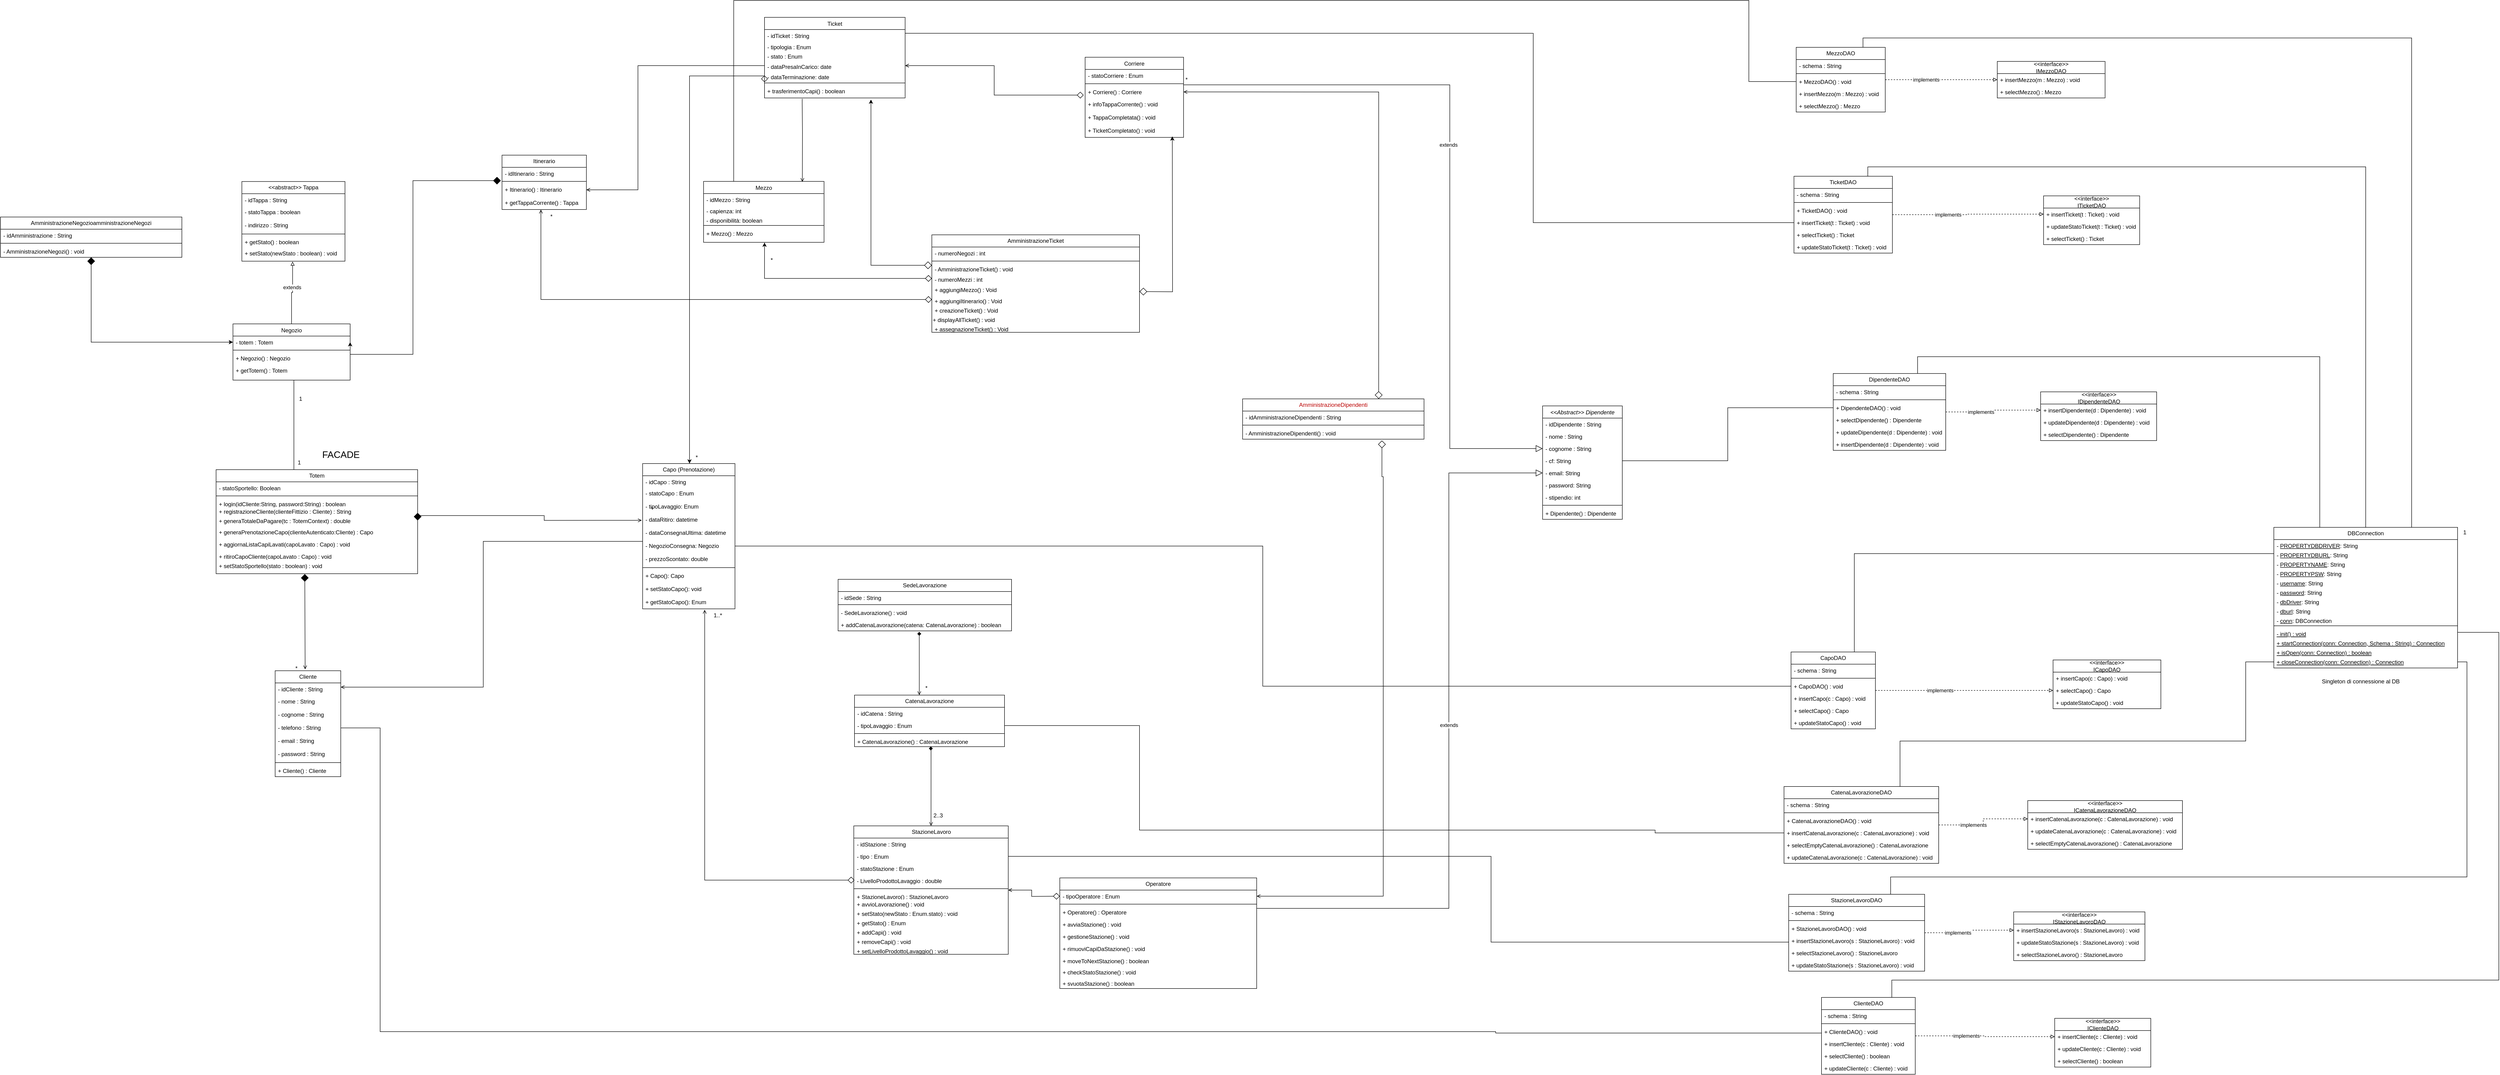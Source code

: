 <mxfile version="26.0.13">
  <diagram id="C5RBs43oDa-KdzZeNtuy" name="Diagramma delle classi">
    <mxGraphModel grid="1" page="1" gridSize="10" guides="1" tooltips="1" connect="1" arrows="1" fold="1" pageScale="1" pageWidth="827" pageHeight="1169" math="0" shadow="0">
      <root>
        <mxCell id="WIyWlLk6GJQsqaUBKTNV-0" />
        <mxCell id="WIyWlLk6GJQsqaUBKTNV-1" parent="WIyWlLk6GJQsqaUBKTNV-0" />
        <mxCell id="hIy9Xy8Y5up0EciLW1az-1" style="edgeStyle=orthogonalEdgeStyle;rounded=0;orthogonalLoop=1;jettySize=auto;html=1;entryX=0;entryY=0.5;entryDx=0;entryDy=0;endArrow=none;endFill=0;endSize=10;startArrow=open;startFill=0;" edge="1" parent="WIyWlLk6GJQsqaUBKTNV-1" source="hIy9Xy8Y5up0EciLW1az-2" target="hIy9Xy8Y5up0EciLW1az-39">
          <mxGeometry relative="1" as="geometry">
            <Array as="points">
              <mxPoint x="1360" y="9445.05" />
              <mxPoint x="1360" y="9134.05" />
            </Array>
          </mxGeometry>
        </mxCell>
        <mxCell id="hIy9Xy8Y5up0EciLW1az-2" value="&lt;font style=&quot;vertical-align: inherit;&quot;&gt;&lt;font style=&quot;vertical-align: inherit;&quot;&gt;&lt;font style=&quot;vertical-align: inherit;&quot;&gt;&lt;font style=&quot;vertical-align: inherit;&quot;&gt;Cliente&lt;/font&gt;&lt;/font&gt;&lt;/font&gt;&lt;/font&gt;" style="swimlane;fontStyle=0;childLayout=stackLayout;horizontal=1;startSize=26;fillColor=none;horizontalStack=0;resizeParent=1;resizeParentMax=0;resizeLast=0;collapsible=1;marginBottom=0;whiteSpace=wrap;html=1;" vertex="1" parent="WIyWlLk6GJQsqaUBKTNV-1">
          <mxGeometry x="916" y="9410" width="140" height="226" as="geometry" />
        </mxCell>
        <mxCell id="hIy9Xy8Y5up0EciLW1az-3" value="- idCliente : String" style="text;strokeColor=none;fillColor=none;align=left;verticalAlign=top;spacingLeft=4;spacingRight=4;overflow=hidden;rotatable=0;points=[[0,0.5],[1,0.5]];portConstraint=eastwest;whiteSpace=wrap;html=1;" vertex="1" parent="hIy9Xy8Y5up0EciLW1az-2">
          <mxGeometry y="26" width="140" height="26" as="geometry" />
        </mxCell>
        <mxCell id="hIy9Xy8Y5up0EciLW1az-4" value="- nome : String" style="text;strokeColor=none;fillColor=none;align=left;verticalAlign=top;spacingLeft=4;spacingRight=4;overflow=hidden;rotatable=0;points=[[0,0.5],[1,0.5]];portConstraint=eastwest;whiteSpace=wrap;html=1;" vertex="1" parent="hIy9Xy8Y5up0EciLW1az-2">
          <mxGeometry y="52" width="140" height="28" as="geometry" />
        </mxCell>
        <mxCell id="hIy9Xy8Y5up0EciLW1az-5" value="- cognome : String" style="text;strokeColor=none;fillColor=none;align=left;verticalAlign=top;spacingLeft=4;spacingRight=4;overflow=hidden;rotatable=0;points=[[0,0.5],[1,0.5]];portConstraint=eastwest;whiteSpace=wrap;html=1;" vertex="1" parent="hIy9Xy8Y5up0EciLW1az-2">
          <mxGeometry y="80" width="140" height="28" as="geometry" />
        </mxCell>
        <mxCell id="hIy9Xy8Y5up0EciLW1az-6" value="- telefono : String" style="text;strokeColor=none;fillColor=none;align=left;verticalAlign=top;spacingLeft=4;spacingRight=4;overflow=hidden;rotatable=0;points=[[0,0.5],[1,0.5]];portConstraint=eastwest;whiteSpace=wrap;html=1;" vertex="1" parent="hIy9Xy8Y5up0EciLW1az-2">
          <mxGeometry y="108" width="140" height="28" as="geometry" />
        </mxCell>
        <mxCell id="hIy9Xy8Y5up0EciLW1az-7" value="- email : String" style="text;strokeColor=none;fillColor=none;align=left;verticalAlign=top;spacingLeft=4;spacingRight=4;overflow=hidden;rotatable=0;points=[[0,0.5],[1,0.5]];portConstraint=eastwest;whiteSpace=wrap;html=1;" vertex="1" parent="hIy9Xy8Y5up0EciLW1az-2">
          <mxGeometry y="136" width="140" height="28" as="geometry" />
        </mxCell>
        <mxCell id="hIy9Xy8Y5up0EciLW1az-8" value="- password : String" style="text;strokeColor=none;fillColor=none;align=left;verticalAlign=top;spacingLeft=4;spacingRight=4;overflow=hidden;rotatable=0;points=[[0,0.5],[1,0.5]];portConstraint=eastwest;whiteSpace=wrap;html=1;" vertex="1" parent="hIy9Xy8Y5up0EciLW1az-2">
          <mxGeometry y="164" width="140" height="28" as="geometry" />
        </mxCell>
        <mxCell id="hIy9Xy8Y5up0EciLW1az-9" value="" style="line;html=1;strokeWidth=1;align=left;verticalAlign=middle;spacingTop=-1;spacingLeft=3;spacingRight=3;rotatable=0;labelPosition=right;points=[];portConstraint=eastwest;" vertex="1" parent="hIy9Xy8Y5up0EciLW1az-2">
          <mxGeometry y="192" width="140" height="8" as="geometry" />
        </mxCell>
        <mxCell id="hIy9Xy8Y5up0EciLW1az-10" value="+ Cliente() : Cliente" style="text;align=left;verticalAlign=middle;spacingLeft=4;spacingRight=4;overflow=hidden;rotatable=0;points=[[0,0.5],[1,0.5]];portConstraint=eastwest;rounded=0;shadow=0;html=0;" vertex="1" parent="hIy9Xy8Y5up0EciLW1az-2">
          <mxGeometry y="200" width="140" height="26" as="geometry" />
        </mxCell>
        <mxCell id="hIy9Xy8Y5up0EciLW1az-11" value="&lt;font style=&quot;vertical-align: inherit;&quot;&gt;&lt;font style=&quot;vertical-align: inherit;&quot;&gt;SedeLavorazione&lt;/font&gt;&lt;/font&gt;" style="swimlane;fontStyle=0;childLayout=stackLayout;horizontal=1;startSize=26;fillColor=none;horizontalStack=0;resizeParent=1;resizeParentMax=0;resizeLast=0;collapsible=1;marginBottom=0;whiteSpace=wrap;html=1;fontColor=light-dark(#000000,#FFFFFF);swimlaneFillColor=none;strokeColor=light-dark(#000000,#FFFFFF);" vertex="1" parent="WIyWlLk6GJQsqaUBKTNV-1">
          <mxGeometry x="2117" y="9215.05" width="370" height="110" as="geometry">
            <mxRectangle x="2100" y="526.75" width="140" height="30" as="alternateBounds" />
          </mxGeometry>
        </mxCell>
        <mxCell id="hIy9Xy8Y5up0EciLW1az-12" value="- idSede : String" style="text;strokeColor=none;fillColor=none;align=left;verticalAlign=top;spacingLeft=4;spacingRight=4;overflow=hidden;rotatable=0;points=[[0,0.5],[1,0.5]];portConstraint=eastwest;whiteSpace=wrap;html=1;fontColor=light-dark(#000000,#FFFFFF);" vertex="1" parent="hIy9Xy8Y5up0EciLW1az-11">
          <mxGeometry y="26" width="370" height="24" as="geometry" />
        </mxCell>
        <mxCell id="hIy9Xy8Y5up0EciLW1az-14" value="" style="line;html=1;strokeWidth=1;align=left;verticalAlign=middle;spacingTop=-1;spacingLeft=3;spacingRight=3;rotatable=0;labelPosition=right;points=[];portConstraint=eastwest;fontColor=light-dark(#000000,#FFFFFF);strokeColor=light-dark(#000000,#FFFFFF);" vertex="1" parent="hIy9Xy8Y5up0EciLW1az-11">
          <mxGeometry y="50" width="370" height="8" as="geometry" />
        </mxCell>
        <mxCell id="hIy9Xy8Y5up0EciLW1az-15" value="- SedeLavorazione() : void" style="text;strokeColor=none;fillColor=none;align=left;verticalAlign=top;spacingLeft=4;spacingRight=4;overflow=hidden;rotatable=0;points=[[0,0.5],[1,0.5]];portConstraint=eastwest;whiteSpace=wrap;html=1;fontColor=light-dark(#000000,#FFFFFF);" vertex="1" parent="hIy9Xy8Y5up0EciLW1az-11">
          <mxGeometry y="58" width="370" height="26" as="geometry" />
        </mxCell>
        <mxCell id="hIy9Xy8Y5up0EciLW1az-17" value="+ addCatenaLavorazione(catena: CatenaLavorazione) : boolean" style="text;strokeColor=none;fillColor=none;align=left;verticalAlign=top;spacingLeft=4;spacingRight=4;overflow=hidden;rotatable=0;points=[[0,0.5],[1,0.5]];portConstraint=eastwest;whiteSpace=wrap;html=1;fontColor=light-dark(#000000,#FFFFFF);" vertex="1" parent="hIy9Xy8Y5up0EciLW1az-11">
          <mxGeometry y="84" width="370" height="26" as="geometry" />
        </mxCell>
        <mxCell id="hIy9Xy8Y5up0EciLW1az-18" style="edgeStyle=orthogonalEdgeStyle;rounded=0;orthogonalLoop=1;jettySize=auto;html=1;endArrow=open;endFill=0;startArrow=diamond;startFill=1;startSize=14;fillColor=#a20025;strokeColor=light-dark(#000000,#FFFFFF);exitX=1;exitY=0.5;exitDx=0;exitDy=0;entryX=-0.01;entryY=0.54;entryDx=0;entryDy=0;entryPerimeter=0;" edge="1" parent="WIyWlLk6GJQsqaUBKTNV-1" target="hIy9Xy8Y5up0EciLW1az-37">
          <mxGeometry relative="1" as="geometry">
            <Array as="points">
              <mxPoint x="1220" y="9079" />
              <mxPoint x="1490" y="9079" />
              <mxPoint x="1490" y="9089" />
            </Array>
            <mxPoint x="1220" y="9073.05" as="sourcePoint" />
            <mxPoint x="1720" y="9080" as="targetPoint" />
          </mxGeometry>
        </mxCell>
        <mxCell id="hIy9Xy8Y5up0EciLW1az-19" value="Totem" style="swimlane;fontStyle=0;childLayout=stackLayout;horizontal=1;startSize=26;fillColor=none;horizontalStack=0;resizeParent=1;resizeParentMax=0;resizeLast=0;collapsible=1;marginBottom=0;whiteSpace=wrap;html=1;" vertex="1" parent="WIyWlLk6GJQsqaUBKTNV-1">
          <mxGeometry x="790" y="8981.05" width="430" height="222" as="geometry" />
        </mxCell>
        <mxCell id="hIy9Xy8Y5up0EciLW1az-20" value="- statoSportello: Boolean" style="text;strokeColor=none;fillColor=none;align=left;verticalAlign=top;spacingLeft=4;spacingRight=4;overflow=hidden;rotatable=0;points=[[0,0.5],[1,0.5]];portConstraint=eastwest;whiteSpace=wrap;html=1;" vertex="1" parent="hIy9Xy8Y5up0EciLW1az-19">
          <mxGeometry y="26" width="430" height="26" as="geometry" />
        </mxCell>
        <mxCell id="hIy9Xy8Y5up0EciLW1az-23" value="" style="line;html=1;strokeWidth=1;align=left;verticalAlign=middle;spacingTop=-1;spacingLeft=3;spacingRight=3;rotatable=0;labelPosition=right;points=[];portConstraint=eastwest;" vertex="1" parent="hIy9Xy8Y5up0EciLW1az-19">
          <mxGeometry y="52" width="430" height="8" as="geometry" />
        </mxCell>
        <mxCell id="hIy9Xy8Y5up0EciLW1az-24" value="+ login(idCliente:String, password:String) : boolean" style="text;align=left;verticalAlign=top;spacingLeft=4;spacingRight=4;overflow=hidden;rotatable=0;points=[[0,0.5],[1,0.5]];portConstraint=eastwest;" vertex="1" parent="hIy9Xy8Y5up0EciLW1az-19">
          <mxGeometry y="60" width="430" height="16" as="geometry" />
        </mxCell>
        <mxCell id="hIy9Xy8Y5up0EciLW1az-25" value="+ registrazioneCliente(clienteFittizio : Cliente) : String" style="text;align=left;verticalAlign=top;spacingLeft=4;spacingRight=4;overflow=hidden;rotatable=0;points=[[0,0.5],[1,0.5]];portConstraint=eastwest;" vertex="1" parent="hIy9Xy8Y5up0EciLW1az-19">
          <mxGeometry y="76" width="430" height="20" as="geometry" />
        </mxCell>
        <mxCell id="hIy9Xy8Y5up0EciLW1az-27" value="+ generaTotaleDaPagare(tc : TotemContext) : double" style="text;align=left;verticalAlign=top;spacingLeft=4;spacingRight=4;overflow=hidden;rotatable=0;points=[[0,0.5],[1,0.5]];portConstraint=eastwest;fontColor=#000000;" vertex="1" parent="hIy9Xy8Y5up0EciLW1az-19">
          <mxGeometry y="96" width="430" height="24" as="geometry" />
        </mxCell>
        <mxCell id="hIy9Xy8Y5up0EciLW1az-28" value="+ generaPrenotazioneCapo(clienteAutenticato:Cliente) : Capo" style="text;align=left;verticalAlign=top;spacingLeft=4;spacingRight=4;overflow=hidden;rotatable=0;points=[[0,0.5],[1,0.5]];portConstraint=eastwest;" vertex="1" parent="hIy9Xy8Y5up0EciLW1az-19">
          <mxGeometry y="120" width="430" height="26" as="geometry" />
        </mxCell>
        <mxCell id="hIy9Xy8Y5up0EciLW1az-29" value="+ aggiornaListaCapiLavati(capoLavato : Capo) : void" style="text;align=left;verticalAlign=top;spacingLeft=4;spacingRight=4;overflow=hidden;rotatable=0;points=[[0,0.5],[1,0.5]];portConstraint=eastwest;" vertex="1" parent="hIy9Xy8Y5up0EciLW1az-19">
          <mxGeometry y="146" width="430" height="26" as="geometry" />
        </mxCell>
        <mxCell id="hIy9Xy8Y5up0EciLW1az-30" value="+ ritiroCapoCliente(capoLavato : Capo) : void" style="text;align=left;verticalAlign=top;spacingLeft=4;spacingRight=4;overflow=hidden;rotatable=0;points=[[0,0.5],[1,0.5]];portConstraint=eastwest;" vertex="1" parent="hIy9Xy8Y5up0EciLW1az-19">
          <mxGeometry y="172" width="430" height="20" as="geometry" />
        </mxCell>
        <mxCell id="hIy9Xy8Y5up0EciLW1az-31" value="+ setStatoSportello(stato : boolean) : void" style="text;align=left;verticalAlign=top;spacingLeft=4;spacingRight=4;overflow=hidden;rotatable=0;points=[[0,0.5],[1,0.5]];portConstraint=eastwest;" vertex="1" parent="hIy9Xy8Y5up0EciLW1az-19">
          <mxGeometry y="192" width="430" height="30" as="geometry" />
        </mxCell>
        <mxCell id="hIy9Xy8Y5up0EciLW1az-33" value="Capo &lt;font style=&quot;color: light-dark(rgb(0, 0, 0), rgb(255, 0, 0));&quot;&gt;(Prenotazione)&lt;/font&gt;" style="swimlane;fontStyle=0;childLayout=stackLayout;horizontal=1;startSize=26;fillColor=none;horizontalStack=0;resizeParent=1;resizeParentMax=0;resizeLast=0;collapsible=1;marginBottom=0;whiteSpace=wrap;html=1;" vertex="1" parent="WIyWlLk6GJQsqaUBKTNV-1">
          <mxGeometry x="1700" y="8968.05" width="197" height="310" as="geometry" />
        </mxCell>
        <mxCell id="hIy9Xy8Y5up0EciLW1az-34" value="- idCapo : String" style="text;strokeColor=none;fillColor=none;align=left;verticalAlign=top;spacingLeft=4;spacingRight=4;overflow=hidden;rotatable=0;points=[[0,0.5],[1,0.5]];portConstraint=eastwest;whiteSpace=wrap;html=1;" vertex="1" parent="hIy9Xy8Y5up0EciLW1az-33">
          <mxGeometry y="26" width="197" height="24" as="geometry" />
        </mxCell>
        <mxCell id="hIy9Xy8Y5up0EciLW1az-35" value="- statoCapo&lt;span style=&quot;background-color: transparent; color: light-dark(rgb(0, 0, 0), rgb(255, 255, 255));&quot;&gt;&amp;nbsp;: Enum&lt;/span&gt;" style="text;strokeColor=none;fillColor=none;align=left;verticalAlign=top;spacingLeft=4;spacingRight=4;overflow=hidden;rotatable=0;points=[[0,0.5],[1,0.5]];portConstraint=eastwest;whiteSpace=wrap;html=1;" vertex="1" parent="hIy9Xy8Y5up0EciLW1az-33">
          <mxGeometry y="50" width="197" height="28" as="geometry" />
        </mxCell>
        <mxCell id="hIy9Xy8Y5up0EciLW1az-36" value="- tipoLavaggio: Enum" style="text;strokeColor=none;fillColor=none;align=left;verticalAlign=top;spacingLeft=4;spacingRight=4;overflow=hidden;rotatable=0;points=[[0,0.5],[1,0.5]];portConstraint=eastwest;whiteSpace=wrap;html=1;" vertex="1" parent="hIy9Xy8Y5up0EciLW1az-33">
          <mxGeometry y="78" width="197" height="28" as="geometry" />
        </mxCell>
        <mxCell id="hIy9Xy8Y5up0EciLW1az-37" value="- dataRitiro: datetime" style="text;strokeColor=none;fillColor=none;align=left;verticalAlign=top;spacingLeft=4;spacingRight=4;overflow=hidden;rotatable=0;points=[[0,0.5],[1,0.5]];portConstraint=eastwest;whiteSpace=wrap;html=1;" vertex="1" parent="hIy9Xy8Y5up0EciLW1az-33">
          <mxGeometry y="106" width="197" height="28" as="geometry" />
        </mxCell>
        <mxCell id="hIy9Xy8Y5up0EciLW1az-38" value="- dataConsegnaUltima: datetime" style="text;strokeColor=none;fillColor=none;align=left;verticalAlign=top;spacingLeft=4;spacingRight=4;overflow=hidden;rotatable=0;points=[[0,0.5],[1,0.5]];portConstraint=eastwest;whiteSpace=wrap;html=1;" vertex="1" parent="hIy9Xy8Y5up0EciLW1az-33">
          <mxGeometry y="134" width="197" height="28" as="geometry" />
        </mxCell>
        <mxCell id="hIy9Xy8Y5up0EciLW1az-39" value="&lt;font style=&quot;color: light-dark(rgb(0, 0, 0), rgb(255, 255, 255));&quot;&gt;- NegozioConsegna: Negozio&lt;/font&gt;" style="text;strokeColor=none;fillColor=none;align=left;verticalAlign=top;spacingLeft=4;spacingRight=4;overflow=hidden;rotatable=0;points=[[0,0.5],[1,0.5]];portConstraint=eastwest;whiteSpace=wrap;html=1;" vertex="1" parent="hIy9Xy8Y5up0EciLW1az-33">
          <mxGeometry y="162" width="197" height="28" as="geometry" />
        </mxCell>
        <mxCell id="hIy9Xy8Y5up0EciLW1az-40" value="- prezzoScontato: double" style="text;strokeColor=none;fillColor=none;align=left;verticalAlign=top;spacingLeft=4;spacingRight=4;overflow=hidden;rotatable=0;points=[[0,0.5],[1,0.5]];portConstraint=eastwest;whiteSpace=wrap;html=1;" vertex="1" parent="hIy9Xy8Y5up0EciLW1az-33">
          <mxGeometry y="190" width="197" height="28" as="geometry" />
        </mxCell>
        <mxCell id="hIy9Xy8Y5up0EciLW1az-41" value="" style="line;html=1;strokeWidth=1;align=left;verticalAlign=middle;spacingTop=-1;spacingLeft=3;spacingRight=3;rotatable=0;labelPosition=right;points=[];portConstraint=eastwest;" vertex="1" parent="hIy9Xy8Y5up0EciLW1az-33">
          <mxGeometry y="218" width="197" height="8" as="geometry" />
        </mxCell>
        <mxCell id="hIy9Xy8Y5up0EciLW1az-42" value="+ Capo(): Capo" style="text;strokeColor=none;fillColor=none;align=left;verticalAlign=top;spacingLeft=4;spacingRight=4;overflow=hidden;rotatable=0;points=[[0,0.5],[1,0.5]];portConstraint=eastwest;whiteSpace=wrap;html=1;" vertex="1" parent="hIy9Xy8Y5up0EciLW1az-33">
          <mxGeometry y="226" width="197" height="28" as="geometry" />
        </mxCell>
        <mxCell id="hIy9Xy8Y5up0EciLW1az-43" value="+ setStatoCapo(): void" style="text;strokeColor=none;fillColor=none;align=left;verticalAlign=top;spacingLeft=4;spacingRight=4;overflow=hidden;rotatable=0;points=[[0,0.5],[1,0.5]];portConstraint=eastwest;whiteSpace=wrap;html=1;" vertex="1" parent="hIy9Xy8Y5up0EciLW1az-33">
          <mxGeometry y="254" width="197" height="28" as="geometry" />
        </mxCell>
        <mxCell id="hIy9Xy8Y5up0EciLW1az-44" value="+ getStatoCapo(): Enum" style="text;strokeColor=none;fillColor=none;align=left;verticalAlign=top;spacingLeft=4;spacingRight=4;overflow=hidden;rotatable=0;points=[[0,0.5],[1,0.5]];portConstraint=eastwest;whiteSpace=wrap;html=1;" vertex="1" parent="hIy9Xy8Y5up0EciLW1az-33">
          <mxGeometry y="282" width="197" height="28" as="geometry" />
        </mxCell>
        <mxCell id="bzDVXPRkkPMQgWyXgYF3-13" style="edgeStyle=orthogonalEdgeStyle;rounded=0;orthogonalLoop=1;jettySize=auto;html=1;exitX=1;exitY=0.5;exitDx=0;exitDy=0;endArrow=block;endFill=0;endSize=12;entryX=0;entryY=0.5;entryDx=0;entryDy=0;" edge="1" parent="WIyWlLk6GJQsqaUBKTNV-1" source="hIy9Xy8Y5up0EciLW1az-47" target="bzDVXPRkkPMQgWyXgYF3-8">
          <mxGeometry relative="1" as="geometry">
            <Array as="points">
              <mxPoint x="3420" y="9917" />
              <mxPoint x="3420" y="8988" />
            </Array>
            <mxPoint x="3439" y="9110" as="targetPoint" />
          </mxGeometry>
        </mxCell>
        <mxCell id="bzDVXPRkkPMQgWyXgYF3-14" value="extends" style="edgeLabel;html=1;align=center;verticalAlign=middle;resizable=0;points=[];" connectable="0" vertex="1" parent="bzDVXPRkkPMQgWyXgYF3-13">
          <mxGeometry x="0.057" relative="1" as="geometry">
            <mxPoint as="offset" />
          </mxGeometry>
        </mxCell>
        <mxCell id="hIy9Xy8Y5up0EciLW1az-45" value="Operatore" style="swimlane;fontStyle=0;childLayout=stackLayout;horizontal=1;startSize=26;fillColor=none;horizontalStack=0;resizeParent=1;resizeParentMax=0;resizeLast=0;collapsible=1;marginBottom=0;whiteSpace=wrap;html=1;" vertex="1" parent="WIyWlLk6GJQsqaUBKTNV-1">
          <mxGeometry x="2590" y="9852.05" width="420" height="236" as="geometry" />
        </mxCell>
        <mxCell id="hIy9Xy8Y5up0EciLW1az-47" value="- tipoOperatore : Enum" style="text;strokeColor=none;fillColor=none;align=left;verticalAlign=top;spacingLeft=4;spacingRight=4;overflow=hidden;rotatable=0;points=[[0,0.5],[1,0.5]];portConstraint=eastwest;whiteSpace=wrap;html=1;" vertex="1" parent="hIy9Xy8Y5up0EciLW1az-45">
          <mxGeometry y="26" width="420" height="26" as="geometry" />
        </mxCell>
        <mxCell id="hIy9Xy8Y5up0EciLW1az-48" value="" style="line;html=1;strokeWidth=1;align=left;verticalAlign=middle;spacingTop=-1;spacingLeft=3;spacingRight=3;rotatable=0;labelPosition=right;points=[];portConstraint=eastwest;" vertex="1" parent="hIy9Xy8Y5up0EciLW1az-45">
          <mxGeometry y="52" width="420" height="8" as="geometry" />
        </mxCell>
        <mxCell id="hIy9Xy8Y5up0EciLW1az-49" value="+ Operatore() : Operatore" style="text;strokeColor=none;fillColor=none;align=left;verticalAlign=top;spacingLeft=4;spacingRight=4;overflow=hidden;rotatable=0;points=[[0,0.5],[1,0.5]];portConstraint=eastwest;whiteSpace=wrap;html=1;" vertex="1" parent="hIy9Xy8Y5up0EciLW1az-45">
          <mxGeometry y="60" width="420" height="26" as="geometry" />
        </mxCell>
        <mxCell id="xz_vm5Q7QEkq5nICBZFm-22" value="+ avviaStazione() : void" style="text;strokeColor=none;fillColor=none;align=left;verticalAlign=top;spacingLeft=4;spacingRight=4;overflow=hidden;rotatable=0;points=[[0,0.5],[1,0.5]];portConstraint=eastwest;whiteSpace=wrap;html=1;" vertex="1" parent="hIy9Xy8Y5up0EciLW1az-45">
          <mxGeometry y="86" width="420" height="26" as="geometry" />
        </mxCell>
        <mxCell id="xz_vm5Q7QEkq5nICBZFm-23" value="+ gestioneStazione() : void" style="text;strokeColor=none;fillColor=none;align=left;verticalAlign=top;spacingLeft=4;spacingRight=4;overflow=hidden;rotatable=0;points=[[0,0.5],[1,0.5]];portConstraint=eastwest;whiteSpace=wrap;html=1;" vertex="1" parent="hIy9Xy8Y5up0EciLW1az-45">
          <mxGeometry y="112" width="420" height="26" as="geometry" />
        </mxCell>
        <mxCell id="xz_vm5Q7QEkq5nICBZFm-24" value="+ rimuoviCapiDaStazione() : void" style="text;strokeColor=none;fillColor=none;align=left;verticalAlign=top;spacingLeft=4;spacingRight=4;overflow=hidden;rotatable=0;points=[[0,0.5],[1,0.5]];portConstraint=eastwest;whiteSpace=wrap;html=1;" vertex="1" parent="hIy9Xy8Y5up0EciLW1az-45">
          <mxGeometry y="138" width="420" height="26" as="geometry" />
        </mxCell>
        <mxCell id="hIy9Xy8Y5up0EciLW1az-58" value="+ moveToNextStazione() : boolean" style="text;strokeColor=none;fillColor=none;align=left;verticalAlign=top;spacingLeft=4;spacingRight=4;overflow=hidden;rotatable=0;points=[[0,0.5],[1,0.5]];portConstraint=eastwest;whiteSpace=wrap;html=1;" vertex="1" parent="hIy9Xy8Y5up0EciLW1az-45">
          <mxGeometry y="164" width="420" height="24" as="geometry" />
        </mxCell>
        <mxCell id="hIy9Xy8Y5up0EciLW1az-56" value="+ checkStatoStazione() : void" style="text;strokeColor=none;fillColor=none;align=left;verticalAlign=top;spacingLeft=4;spacingRight=4;overflow=hidden;rotatable=0;points=[[0,0.5],[1,0.5]];portConstraint=eastwest;whiteSpace=wrap;html=1;" vertex="1" parent="hIy9Xy8Y5up0EciLW1az-45">
          <mxGeometry y="188" width="420" height="24" as="geometry" />
        </mxCell>
        <mxCell id="hIy9Xy8Y5up0EciLW1az-57" value="+ svuotaStazione() : boolean" style="text;strokeColor=none;fillColor=none;align=left;verticalAlign=top;spacingLeft=4;spacingRight=4;overflow=hidden;rotatable=0;points=[[0,0.5],[1,0.5]];portConstraint=eastwest;whiteSpace=wrap;html=1;" vertex="1" parent="hIy9Xy8Y5up0EciLW1az-45">
          <mxGeometry y="212" width="420" height="24" as="geometry" />
        </mxCell>
        <mxCell id="hIy9Xy8Y5up0EciLW1az-51" value="CatenaLavorazione" style="swimlane;fontStyle=0;childLayout=stackLayout;horizontal=1;startSize=26;fillColor=none;horizontalStack=0;resizeParent=1;resizeParentMax=0;resizeLast=0;collapsible=1;marginBottom=0;whiteSpace=wrap;html=1;strokeColor=light-dark(#000000,#FFFFFF);" vertex="1" parent="WIyWlLk6GJQsqaUBKTNV-1">
          <mxGeometry x="2152" y="9462.05" width="320" height="110" as="geometry" />
        </mxCell>
        <mxCell id="hIy9Xy8Y5up0EciLW1az-52" value="- idCatena : String" style="text;strokeColor=none;fillColor=none;align=left;verticalAlign=top;spacingLeft=4;spacingRight=4;overflow=hidden;rotatable=0;points=[[0,0.5],[1,0.5]];portConstraint=eastwest;whiteSpace=wrap;html=1;" vertex="1" parent="hIy9Xy8Y5up0EciLW1az-51">
          <mxGeometry y="26" width="320" height="26" as="geometry" />
        </mxCell>
        <mxCell id="hIy9Xy8Y5up0EciLW1az-53" value="- tipoLavaggio : Enum" style="text;strokeColor=none;fillColor=none;align=left;verticalAlign=top;spacingLeft=4;spacingRight=4;overflow=hidden;rotatable=0;points=[[0,0.5],[1,0.5]];portConstraint=eastwest;whiteSpace=wrap;html=1;" vertex="1" parent="hIy9Xy8Y5up0EciLW1az-51">
          <mxGeometry y="52" width="320" height="26" as="geometry" />
        </mxCell>
        <mxCell id="hIy9Xy8Y5up0EciLW1az-54" value="" style="line;html=1;strokeWidth=1;align=left;verticalAlign=middle;spacingTop=-1;spacingLeft=3;spacingRight=3;rotatable=0;labelPosition=right;points=[];portConstraint=eastwest;" vertex="1" parent="hIy9Xy8Y5up0EciLW1az-51">
          <mxGeometry y="78" width="320" height="8" as="geometry" />
        </mxCell>
        <mxCell id="hIy9Xy8Y5up0EciLW1az-55" value="+ CatenaLavorazione() : CatenaLavorazione" style="text;strokeColor=none;fillColor=none;align=left;verticalAlign=top;spacingLeft=4;spacingRight=4;overflow=hidden;rotatable=0;points=[[0,0.5],[1,0.5]];portConstraint=eastwest;whiteSpace=wrap;html=1;" vertex="1" parent="hIy9Xy8Y5up0EciLW1az-51">
          <mxGeometry y="86" width="320" height="24" as="geometry" />
        </mxCell>
        <mxCell id="hIy9Xy8Y5up0EciLW1az-59" value="" style="endArrow=diamond;html=1;rounded=0;endFill=1;startArrow=open;startFill=0;startSize=6;endSize=14;entryX=0.44;entryY=1.022;entryDx=0;entryDy=0;entryPerimeter=0;" edge="1" parent="WIyWlLk6GJQsqaUBKTNV-1" target="hIy9Xy8Y5up0EciLW1az-31">
          <mxGeometry width="50" height="50" relative="1" as="geometry">
            <mxPoint x="980" y="9407" as="sourcePoint" />
            <mxPoint x="980" y="9260" as="targetPoint" />
          </mxGeometry>
        </mxCell>
        <mxCell id="hIy9Xy8Y5up0EciLW1az-67" value="&lt;font style=&quot;vertical-align: inherit;&quot;&gt;&lt;font style=&quot;vertical-align: inherit;&quot;&gt;Itinerario&lt;/font&gt;&lt;/font&gt;" style="swimlane;fontStyle=0;childLayout=stackLayout;horizontal=1;startSize=26;fillColor=none;horizontalStack=0;resizeParent=1;resizeParentMax=0;resizeLast=0;collapsible=1;marginBottom=0;whiteSpace=wrap;html=1;" vertex="1" parent="WIyWlLk6GJQsqaUBKTNV-1">
          <mxGeometry x="1400" y="8310" width="180" height="116" as="geometry" />
        </mxCell>
        <mxCell id="hIy9Xy8Y5up0EciLW1az-68" value="- idItinerario : String" style="text;strokeColor=none;fillColor=none;align=left;verticalAlign=top;spacingLeft=4;spacingRight=4;overflow=hidden;rotatable=0;points=[[0,0.5],[1,0.5]];portConstraint=eastwest;whiteSpace=wrap;html=1;" vertex="1" parent="hIy9Xy8Y5up0EciLW1az-67">
          <mxGeometry y="26" width="180" height="26" as="geometry" />
        </mxCell>
        <mxCell id="hIy9Xy8Y5up0EciLW1az-69" value="" style="line;html=1;strokeWidth=1;align=left;verticalAlign=middle;spacingTop=-1;spacingLeft=3;spacingRight=3;rotatable=0;labelPosition=right;points=[];portConstraint=eastwest;" vertex="1" parent="hIy9Xy8Y5up0EciLW1az-67">
          <mxGeometry y="52" width="180" height="8" as="geometry" />
        </mxCell>
        <mxCell id="hIy9Xy8Y5up0EciLW1az-70" value="+ Itinerario() : Itinerario" style="text;strokeColor=none;fillColor=none;align=left;verticalAlign=top;spacingLeft=4;spacingRight=4;overflow=hidden;rotatable=0;points=[[0,0.5],[1,0.5]];portConstraint=eastwest;whiteSpace=wrap;html=1;" vertex="1" parent="hIy9Xy8Y5up0EciLW1az-67">
          <mxGeometry y="60" width="180" height="28" as="geometry" />
        </mxCell>
        <mxCell id="hIy9Xy8Y5up0EciLW1az-71" value="+ getTappaCorrente() : Tappa" style="text;strokeColor=none;fillColor=none;align=left;verticalAlign=top;spacingLeft=4;spacingRight=4;overflow=hidden;rotatable=0;points=[[0,0.5],[1,0.5]];portConstraint=eastwest;whiteSpace=wrap;html=1;" vertex="1" parent="hIy9Xy8Y5up0EciLW1az-67">
          <mxGeometry y="88" width="180" height="28" as="geometry" />
        </mxCell>
        <mxCell id="hIy9Xy8Y5up0EciLW1az-72" value="*" style="text;html=1;align=center;verticalAlign=middle;resizable=0;points=[];autosize=1;strokeColor=none;fillColor=none;" vertex="1" parent="WIyWlLk6GJQsqaUBKTNV-1">
          <mxGeometry x="946" y="9390" width="30" height="30" as="geometry" />
        </mxCell>
        <mxCell id="hIy9Xy8Y5up0EciLW1az-73" value="*" style="text;html=1;align=center;verticalAlign=middle;resizable=0;points=[];autosize=1;strokeColor=none;fillColor=none;" vertex="1" parent="WIyWlLk6GJQsqaUBKTNV-1">
          <mxGeometry x="1705" y="9050" width="30" height="30" as="geometry" />
        </mxCell>
        <mxCell id="hIy9Xy8Y5up0EciLW1az-75" value="*" style="text;html=1;align=center;verticalAlign=middle;resizable=0;points=[];autosize=1;strokeColor=none;fillColor=none;" vertex="1" parent="WIyWlLk6GJQsqaUBKTNV-1">
          <mxGeometry x="2290" y="9432.05" width="30" height="30" as="geometry" />
        </mxCell>
        <mxCell id="hIy9Xy8Y5up0EciLW1az-76" value="&lt;font style=&quot;vertical-align: inherit;&quot;&gt;&lt;font style=&quot;vertical-align: inherit;&quot;&gt;&amp;lt;&amp;lt;abstract&amp;gt;&amp;gt; Tappa&lt;/font&gt;&lt;/font&gt;" style="swimlane;fontStyle=0;childLayout=stackLayout;horizontal=1;startSize=26;fillColor=none;horizontalStack=0;resizeParent=1;resizeParentMax=0;resizeLast=0;collapsible=1;marginBottom=0;whiteSpace=wrap;html=1;" vertex="1" parent="WIyWlLk6GJQsqaUBKTNV-1">
          <mxGeometry x="845" y="8366.3" width="220" height="170" as="geometry" />
        </mxCell>
        <mxCell id="hIy9Xy8Y5up0EciLW1az-77" value="- idTappa : String" style="text;align=left;verticalAlign=top;spacingLeft=4;spacingRight=4;overflow=hidden;rotatable=0;points=[[0,0.5],[1,0.5]];portConstraint=eastwest;" vertex="1" parent="hIy9Xy8Y5up0EciLW1az-76">
          <mxGeometry y="26" width="220" height="26" as="geometry" />
        </mxCell>
        <mxCell id="hIy9Xy8Y5up0EciLW1az-78" value="- statoTappa : boolean" style="text;strokeColor=none;fillColor=none;align=left;verticalAlign=top;spacingLeft=4;spacingRight=4;overflow=hidden;rotatable=0;points=[[0,0.5],[1,0.5]];portConstraint=eastwest;whiteSpace=wrap;html=1;" vertex="1" parent="hIy9Xy8Y5up0EciLW1az-76">
          <mxGeometry y="52" width="220" height="28" as="geometry" />
        </mxCell>
        <mxCell id="hIy9Xy8Y5up0EciLW1az-131" value="- indirizzo : String" style="text;strokeColor=none;fillColor=none;align=left;verticalAlign=top;spacingLeft=4;spacingRight=4;overflow=hidden;rotatable=0;points=[[0,0.5],[1,0.5]];portConstraint=eastwest;whiteSpace=wrap;html=1;" vertex="1" parent="hIy9Xy8Y5up0EciLW1az-76">
          <mxGeometry y="80" width="220" height="28" as="geometry" />
        </mxCell>
        <mxCell id="hIy9Xy8Y5up0EciLW1az-79" value="" style="line;html=1;strokeWidth=1;align=left;verticalAlign=middle;spacingTop=-1;spacingLeft=3;spacingRight=3;rotatable=0;labelPosition=right;points=[];portConstraint=eastwest;" vertex="1" parent="hIy9Xy8Y5up0EciLW1az-76">
          <mxGeometry y="108" width="220" height="8" as="geometry" />
        </mxCell>
        <mxCell id="hIy9Xy8Y5up0EciLW1az-80" value="+ getStato() : boolean" style="text;strokeColor=none;fillColor=none;align=left;verticalAlign=top;spacingLeft=4;spacingRight=4;overflow=hidden;rotatable=0;points=[[0,0.5],[1,0.5]];portConstraint=eastwest;whiteSpace=wrap;html=1;" vertex="1" parent="hIy9Xy8Y5up0EciLW1az-76">
          <mxGeometry y="116" width="220" height="24" as="geometry" />
        </mxCell>
        <mxCell id="hIy9Xy8Y5up0EciLW1az-81" value="+ setStato(newStato : boolean) : void" style="text;strokeColor=none;fillColor=none;align=left;verticalAlign=top;spacingLeft=4;spacingRight=4;overflow=hidden;rotatable=0;points=[[0,0.5],[1,0.5]];portConstraint=eastwest;whiteSpace=wrap;html=1;" vertex="1" parent="hIy9Xy8Y5up0EciLW1az-76">
          <mxGeometry y="140" width="220" height="30" as="geometry" />
        </mxCell>
        <mxCell id="hIy9Xy8Y5up0EciLW1az-82" value="1" style="text;html=1;align=center;verticalAlign=middle;resizable=0;points=[];autosize=1;strokeColor=none;fillColor=none;" vertex="1" parent="WIyWlLk6GJQsqaUBKTNV-1">
          <mxGeometry x="952" y="8951.05" width="30" height="30" as="geometry" />
        </mxCell>
        <mxCell id="hIy9Xy8Y5up0EciLW1az-93" value="1..*" style="text;html=1;align=center;verticalAlign=middle;resizable=0;points=[];autosize=1;strokeColor=none;fillColor=none;" vertex="1" parent="WIyWlLk6GJQsqaUBKTNV-1">
          <mxGeometry x="1840" y="9277.05" width="40" height="30" as="geometry" />
        </mxCell>
        <mxCell id="hIy9Xy8Y5up0EciLW1az-94" style="edgeStyle=orthogonalEdgeStyle;rounded=0;orthogonalLoop=1;jettySize=auto;html=1;endArrow=open;endFill=0;startArrow=diamond;startFill=0;endSize=6;exitX=-0.015;exitY=0.759;exitDx=0;exitDy=0;startSize=12;exitPerimeter=0;entryX=1;entryY=0.5;entryDx=0;entryDy=0;" edge="1" parent="WIyWlLk6GJQsqaUBKTNV-1" source="hIy9Xy8Y5up0EciLW1az-413" target="xz_vm5Q7QEkq5nICBZFm-4">
          <mxGeometry relative="1" as="geometry">
            <mxPoint x="2500" y="8177.67" as="sourcePoint" />
            <mxPoint x="2270" y="8153" as="targetPoint" />
            <Array as="points">
              <mxPoint x="2450" y="8182" />
              <mxPoint x="2450" y="8119" />
            </Array>
          </mxGeometry>
        </mxCell>
        <mxCell id="hIy9Xy8Y5up0EciLW1az-96" style="edgeStyle=orthogonalEdgeStyle;rounded=0;orthogonalLoop=1;jettySize=auto;html=1;startArrow=none;startFill=0;endArrow=open;endFill=0;startSize=14;entryX=0.82;entryY=0.009;entryDx=0;entryDy=0;entryPerimeter=0;exitX=0.268;exitY=1.063;exitDx=0;exitDy=0;exitPerimeter=0;" edge="1" parent="WIyWlLk6GJQsqaUBKTNV-1" source="hIy9Xy8Y5up0EciLW1az-103" target="hIy9Xy8Y5up0EciLW1az-108">
          <mxGeometry relative="1" as="geometry">
            <mxPoint x="2217" y="8030.17" as="targetPoint" />
            <Array as="points">
              <mxPoint x="2040" y="8200" />
              <mxPoint x="2041" y="8200" />
              <mxPoint x="2041" y="8260" />
            </Array>
            <mxPoint x="2110" y="8200" as="sourcePoint" />
          </mxGeometry>
        </mxCell>
        <mxCell id="hIy9Xy8Y5up0EciLW1az-97" value="Ticket" style="swimlane;fontStyle=0;align=center;verticalAlign=top;childLayout=stackLayout;horizontal=1;startSize=26;horizontalStack=0;resizeParent=1;resizeLast=0;collapsible=1;marginBottom=0;rounded=0;shadow=0;strokeWidth=1;fontColor=light-dark(#000000,#FFFFFF);fillColor=none;labelBackgroundColor=none;" vertex="1" parent="WIyWlLk6GJQsqaUBKTNV-1">
          <mxGeometry x="1960" y="8016" width="300" height="172" as="geometry">
            <mxRectangle x="230" y="140" width="160" height="26" as="alternateBounds" />
          </mxGeometry>
        </mxCell>
        <mxCell id="hIy9Xy8Y5up0EciLW1az-98" value="- idTicket : String" style="text;align=left;verticalAlign=top;spacingLeft=4;spacingRight=4;overflow=hidden;rotatable=0;points=[[0,0.5],[1,0.5]];portConstraint=eastwest;" vertex="1" parent="hIy9Xy8Y5up0EciLW1az-97">
          <mxGeometry y="26" width="300" height="24" as="geometry" />
        </mxCell>
        <mxCell id="hIy9Xy8Y5up0EciLW1az-99" value="- tipologia : Enum" style="text;align=left;verticalAlign=top;spacingLeft=4;spacingRight=4;overflow=hidden;rotatable=0;points=[[0,0.5],[1,0.5]];portConstraint=eastwest;rounded=0;shadow=0;html=0;" vertex="1" parent="hIy9Xy8Y5up0EciLW1az-97">
          <mxGeometry y="50" width="300" height="20" as="geometry" />
        </mxCell>
        <mxCell id="hIy9Xy8Y5up0EciLW1az-100" value="- stato : Enum" style="text;align=left;verticalAlign=top;spacingLeft=4;spacingRight=4;overflow=hidden;rotatable=0;points=[[0,0.5],[1,0.5]];portConstraint=eastwest;rounded=0;shadow=0;html=0;" vertex="1" parent="hIy9Xy8Y5up0EciLW1az-97">
          <mxGeometry y="70" width="300" height="22" as="geometry" />
        </mxCell>
        <mxCell id="xz_vm5Q7QEkq5nICBZFm-4" value="- dataPresaInCarico: date" style="text;align=left;verticalAlign=top;spacingLeft=4;spacingRight=4;overflow=hidden;rotatable=0;points=[[0,0.5],[1,0.5]];portConstraint=eastwest;rounded=0;shadow=0;html=0;" vertex="1" parent="hIy9Xy8Y5up0EciLW1az-97">
          <mxGeometry y="92" width="300" height="22" as="geometry" />
        </mxCell>
        <mxCell id="xz_vm5Q7QEkq5nICBZFm-5" value="- dataTerminazione: date" style="text;align=left;verticalAlign=top;spacingLeft=4;spacingRight=4;overflow=hidden;rotatable=0;points=[[0,0.5],[1,0.5]];portConstraint=eastwest;rounded=0;shadow=0;html=0;" vertex="1" parent="hIy9Xy8Y5up0EciLW1az-97">
          <mxGeometry y="114" width="300" height="22" as="geometry" />
        </mxCell>
        <mxCell id="hIy9Xy8Y5up0EciLW1az-102" value="" style="line;html=1;strokeWidth=1;align=left;verticalAlign=middle;spacingTop=-1;spacingLeft=3;spacingRight=3;rotatable=0;labelPosition=right;points=[];portConstraint=eastwest;" vertex="1" parent="hIy9Xy8Y5up0EciLW1az-97">
          <mxGeometry y="136" width="300" height="8" as="geometry" />
        </mxCell>
        <mxCell id="hIy9Xy8Y5up0EciLW1az-103" value="+ trasferimentoCapi() : boolean" style="text;strokeColor=none;fillColor=none;align=left;verticalAlign=top;spacingLeft=4;spacingRight=4;overflow=hidden;rotatable=0;points=[[0,0.5],[1,0.5]];portConstraint=eastwest;whiteSpace=wrap;html=1;" vertex="1" parent="hIy9Xy8Y5up0EciLW1az-97">
          <mxGeometry y="144" width="300" height="28" as="geometry" />
        </mxCell>
        <mxCell id="hIy9Xy8Y5up0EciLW1az-104" value="Corriere" style="swimlane;fontStyle=0;align=center;verticalAlign=top;childLayout=stackLayout;horizontal=1;startSize=26;horizontalStack=0;resizeParent=1;resizeLast=0;collapsible=1;marginBottom=0;rounded=0;shadow=0;strokeWidth=1;fillColor=none;fontColor=light-dark(#000000,#FFFFFF);" vertex="1" parent="WIyWlLk6GJQsqaUBKTNV-1">
          <mxGeometry x="2644" y="8101.17" width="210" height="171" as="geometry">
            <mxRectangle x="340" y="380" width="170" height="26" as="alternateBounds" />
          </mxGeometry>
        </mxCell>
        <mxCell id="hIy9Xy8Y5up0EciLW1az-107" value="- statoCorriere : Enum" style="text;align=left;verticalAlign=top;spacingLeft=4;spacingRight=4;overflow=hidden;rotatable=0;points=[[0,0.5],[1,0.5]];portConstraint=eastwest;rounded=0;shadow=0;html=0;" vertex="1" parent="hIy9Xy8Y5up0EciLW1az-104">
          <mxGeometry y="26" width="210" height="26" as="geometry" />
        </mxCell>
        <mxCell id="hIy9Xy8Y5up0EciLW1az-414" value="" style="line;html=1;strokeWidth=1;align=left;verticalAlign=middle;spacingTop=-1;spacingLeft=3;spacingRight=3;rotatable=0;labelPosition=right;points=[];portConstraint=eastwest;" vertex="1" parent="hIy9Xy8Y5up0EciLW1az-104">
          <mxGeometry y="52" width="210" height="9" as="geometry" />
        </mxCell>
        <mxCell id="hIy9Xy8Y5up0EciLW1az-413" value="+ Corriere() : Corriere" style="text;align=left;verticalAlign=top;spacingLeft=4;spacingRight=4;overflow=hidden;rotatable=0;points=[[0,0.5],[1,0.5]];portConstraint=eastwest;rounded=0;shadow=0;html=0;" vertex="1" parent="hIy9Xy8Y5up0EciLW1az-104">
          <mxGeometry y="61" width="210" height="26" as="geometry" />
        </mxCell>
        <mxCell id="hIy9Xy8Y5up0EciLW1az-410" value="+ infoTappaCorrente() : void" style="text;strokeColor=none;fillColor=none;align=left;verticalAlign=top;spacingLeft=4;spacingRight=4;overflow=hidden;rotatable=0;points=[[0,0.5],[1,0.5]];portConstraint=eastwest;whiteSpace=wrap;html=1;" vertex="1" parent="hIy9Xy8Y5up0EciLW1az-104">
          <mxGeometry y="87" width="210" height="28" as="geometry" />
        </mxCell>
        <mxCell id="hIy9Xy8Y5up0EciLW1az-412" value="+ TappaCompletata() : void" style="text;strokeColor=none;fillColor=none;align=left;verticalAlign=top;spacingLeft=4;spacingRight=4;overflow=hidden;rotatable=0;points=[[0,0.5],[1,0.5]];portConstraint=eastwest;whiteSpace=wrap;html=1;" vertex="1" parent="hIy9Xy8Y5up0EciLW1az-104">
          <mxGeometry y="115" width="210" height="28" as="geometry" />
        </mxCell>
        <mxCell id="TTzJIIpESumoyHKM6QZ7-4" value="+ TicketCompletato() : void" style="text;strokeColor=none;fillColor=none;align=left;verticalAlign=top;spacingLeft=4;spacingRight=4;overflow=hidden;rotatable=0;points=[[0,0.5],[1,0.5]];portConstraint=eastwest;whiteSpace=wrap;html=1;" vertex="1" parent="hIy9Xy8Y5up0EciLW1az-104">
          <mxGeometry y="143" width="210" height="28" as="geometry" />
        </mxCell>
        <mxCell id="lbAq5XsBO2sAcfph1VxM-5" style="edgeStyle=orthogonalEdgeStyle;rounded=0;orthogonalLoop=1;jettySize=auto;html=1;exitX=0.25;exitY=0;exitDx=0;exitDy=0;entryX=0;entryY=0.5;entryDx=0;entryDy=0;endArrow=none;startFill=0;" edge="1" parent="WIyWlLk6GJQsqaUBKTNV-1" source="hIy9Xy8Y5up0EciLW1az-108" target="bzDVXPRkkPMQgWyXgYF3-273">
          <mxGeometry relative="1" as="geometry">
            <Array as="points">
              <mxPoint x="1894" y="7980" />
              <mxPoint x="4060" y="7980" />
              <mxPoint x="4060" y="8153" />
            </Array>
          </mxGeometry>
        </mxCell>
        <mxCell id="hIy9Xy8Y5up0EciLW1az-108" value="Mezzo" style="swimlane;fontStyle=0;align=center;verticalAlign=top;childLayout=stackLayout;horizontal=1;startSize=26;horizontalStack=0;resizeParent=1;resizeLast=0;collapsible=1;marginBottom=0;rounded=0;shadow=0;strokeWidth=1;" vertex="1" parent="WIyWlLk6GJQsqaUBKTNV-1">
          <mxGeometry x="1830" y="8366" width="257" height="130" as="geometry">
            <mxRectangle x="340" y="380" width="170" height="26" as="alternateBounds" />
          </mxGeometry>
        </mxCell>
        <mxCell id="hIy9Xy8Y5up0EciLW1az-109" value="- idMezzo : String" style="text;strokeColor=none;fillColor=none;align=left;verticalAlign=top;spacingLeft=4;spacingRight=4;overflow=hidden;rotatable=0;points=[[0,0.5],[1,0.5]];portConstraint=eastwest;whiteSpace=wrap;html=1;" vertex="1" parent="hIy9Xy8Y5up0EciLW1az-108">
          <mxGeometry y="26" width="257" height="24" as="geometry" />
        </mxCell>
        <mxCell id="hIy9Xy8Y5up0EciLW1az-111" value="- capienza: int" style="text;strokeColor=none;fillColor=none;align=left;verticalAlign=top;spacingLeft=4;spacingRight=4;overflow=hidden;rotatable=0;points=[[0,0.5],[1,0.5]];portConstraint=eastwest;whiteSpace=wrap;html=1;" vertex="1" parent="hIy9Xy8Y5up0EciLW1az-108">
          <mxGeometry y="50" width="257" height="20" as="geometry" />
        </mxCell>
        <mxCell id="bzDVXPRkkPMQgWyXgYF3-15" value="- disponibilità: boolean" style="text;strokeColor=none;fillColor=none;align=left;verticalAlign=top;spacingLeft=4;spacingRight=4;overflow=hidden;rotatable=0;points=[[0,0.5],[1,0.5]];portConstraint=eastwest;whiteSpace=wrap;html=1;" vertex="1" parent="hIy9Xy8Y5up0EciLW1az-108">
          <mxGeometry y="70" width="257" height="20" as="geometry" />
        </mxCell>
        <mxCell id="hIy9Xy8Y5up0EciLW1az-113" value="" style="line;html=1;strokeWidth=1;align=left;verticalAlign=middle;spacingTop=-1;spacingLeft=3;spacingRight=3;rotatable=0;labelPosition=right;points=[];portConstraint=eastwest;" vertex="1" parent="hIy9Xy8Y5up0EciLW1az-108">
          <mxGeometry y="90" width="257" height="8" as="geometry" />
        </mxCell>
        <mxCell id="hIy9Xy8Y5up0EciLW1az-114" value="+ Mezzo() : Mezzo" style="text;align=left;verticalAlign=top;spacingLeft=4;spacingRight=4;overflow=hidden;rotatable=0;points=[[0,0.5],[1,0.5]];portConstraint=eastwest;rounded=0;shadow=0;html=0;" vertex="1" parent="hIy9Xy8Y5up0EciLW1az-108">
          <mxGeometry y="98" width="257" height="32" as="geometry" />
        </mxCell>
        <mxCell id="hIy9Xy8Y5up0EciLW1az-119" value="&lt;font style=&quot;vertical-align: inherit;&quot;&gt;&lt;font style=&quot;vertical-align: inherit; color: light-dark(rgb(0, 0, 0), rgb(255, 255, 255));&quot;&gt;AmministrazioneTicket&lt;/font&gt;&lt;/font&gt;" style="swimlane;fontStyle=0;childLayout=stackLayout;horizontal=1;startSize=26;fillColor=none;horizontalStack=0;resizeParent=1;resizeParentMax=0;resizeLast=0;collapsible=1;marginBottom=0;whiteSpace=wrap;html=1;" vertex="1" parent="WIyWlLk6GJQsqaUBKTNV-1">
          <mxGeometry x="2317" y="8480" width="443" height="208" as="geometry" />
        </mxCell>
        <mxCell id="hIy9Xy8Y5up0EciLW1az-120" value="- numeroNegozi : int" style="text;strokeColor=none;fillColor=none;align=left;verticalAlign=top;spacingLeft=4;spacingRight=4;overflow=hidden;rotatable=0;points=[[0,0.5],[1,0.5]];portConstraint=eastwest;whiteSpace=wrap;html=1;" vertex="1" parent="hIy9Xy8Y5up0EciLW1az-119">
          <mxGeometry y="26" width="443" height="26" as="geometry" />
        </mxCell>
        <mxCell id="bzDVXPRkkPMQgWyXgYF3-328" value="" style="line;html=1;strokeWidth=1;align=left;verticalAlign=middle;spacingTop=-1;spacingLeft=3;spacingRight=3;rotatable=0;labelPosition=right;points=[];portConstraint=eastwest;" vertex="1" parent="hIy9Xy8Y5up0EciLW1az-119">
          <mxGeometry y="52" width="443" height="8" as="geometry" />
        </mxCell>
        <mxCell id="bzDVXPRkkPMQgWyXgYF3-323" value="- AmministrazioneTicket() : void" style="text;strokeColor=none;fillColor=none;align=left;verticalAlign=top;spacingLeft=4;spacingRight=4;overflow=hidden;rotatable=0;points=[[0,0.5],[1,0.5]];portConstraint=eastwest;whiteSpace=wrap;html=1;fontColor=light-dark(#000000,#FFFFFF);" vertex="1" parent="hIy9Xy8Y5up0EciLW1az-119">
          <mxGeometry y="60" width="443" height="22" as="geometry" />
        </mxCell>
        <mxCell id="TTzJIIpESumoyHKM6QZ7-1" style="edgeStyle=orthogonalEdgeStyle;rounded=0;orthogonalLoop=1;jettySize=auto;html=1;exitX=1;exitY=0.5;exitDx=0;exitDy=0;startArrow=diamond;startFill=0;startSize=14;" edge="1" parent="hIy9Xy8Y5up0EciLW1az-119">
          <mxGeometry relative="1" as="geometry">
            <mxPoint x="513" y="-210" as="targetPoint" />
            <mxPoint x="443" y="121" as="sourcePoint" />
          </mxGeometry>
        </mxCell>
        <mxCell id="hIy9Xy8Y5up0EciLW1az-121" value="- numeroMezzi : int" style="text;strokeColor=none;fillColor=none;align=left;verticalAlign=top;spacingLeft=4;spacingRight=4;overflow=hidden;rotatable=0;points=[[0,0.5],[1,0.5]];portConstraint=eastwest;whiteSpace=wrap;html=1;" vertex="1" parent="hIy9Xy8Y5up0EciLW1az-119">
          <mxGeometry y="82" width="443" height="22" as="geometry" />
        </mxCell>
        <mxCell id="hIy9Xy8Y5up0EciLW1az-125" value="+ aggiungiMezzo() : Void" style="text;strokeColor=none;fillColor=none;align=left;verticalAlign=top;spacingLeft=4;spacingRight=4;overflow=hidden;rotatable=0;points=[[0,0.5],[1,0.5]];portConstraint=eastwest;whiteSpace=wrap;html=1;" vertex="1" parent="hIy9Xy8Y5up0EciLW1az-119">
          <mxGeometry y="104" width="443" height="24" as="geometry" />
        </mxCell>
        <mxCell id="hIy9Xy8Y5up0EciLW1az-124" value="+ aggiungiItinerario() : Void" style="text;strokeColor=none;fillColor=none;align=left;verticalAlign=top;spacingLeft=4;spacingRight=4;overflow=hidden;rotatable=0;points=[[0,0.5],[1,0.5]];portConstraint=eastwest;whiteSpace=wrap;html=1;" vertex="1" parent="hIy9Xy8Y5up0EciLW1az-119">
          <mxGeometry y="128" width="443" height="20" as="geometry" />
        </mxCell>
        <mxCell id="Fm3fTkYFHpe1541ahine-9" value="+ creazioneTicket() : Void" style="text;strokeColor=none;fillColor=none;align=left;verticalAlign=top;spacingLeft=4;spacingRight=4;overflow=hidden;rotatable=0;points=[[0,0.5],[1,0.5]];portConstraint=eastwest;whiteSpace=wrap;html=1;" vertex="1" parent="hIy9Xy8Y5up0EciLW1az-119">
          <mxGeometry y="148" width="443" height="20" as="geometry" />
        </mxCell>
        <mxCell id="bzDVXPRkkPMQgWyXgYF3-16" value="+ displayAllTicket() : void" style="text;whiteSpace=wrap;" vertex="1" parent="hIy9Xy8Y5up0EciLW1az-119">
          <mxGeometry y="168" width="443" height="20" as="geometry" />
        </mxCell>
        <mxCell id="hIy9Xy8Y5up0EciLW1az-415" value="+ assegnazioneTicket() : Void" style="text;strokeColor=none;fillColor=none;align=left;verticalAlign=top;spacingLeft=4;spacingRight=4;overflow=hidden;rotatable=0;points=[[0,0.5],[1,0.5]];portConstraint=eastwest;whiteSpace=wrap;html=1;" vertex="1" parent="hIy9Xy8Y5up0EciLW1az-119">
          <mxGeometry y="188" width="443" height="20" as="geometry" />
        </mxCell>
        <mxCell id="hIy9Xy8Y5up0EciLW1az-127" style="edgeStyle=orthogonalEdgeStyle;rounded=0;orthogonalLoop=1;jettySize=auto;html=1;entryX=1;entryY=0.5;entryDx=0;entryDy=0;endArrow=open;startFill=0;exitX=0;exitY=0.5;exitDx=0;exitDy=0;endFill=0;startArrow=none;startSize=14;endSize=6;" edge="1" parent="WIyWlLk6GJQsqaUBKTNV-1" source="xz_vm5Q7QEkq5nICBZFm-4" target="hIy9Xy8Y5up0EciLW1az-70">
          <mxGeometry relative="1" as="geometry">
            <Array as="points">
              <mxPoint x="1690" y="8119" />
              <mxPoint x="1690" y="8384" />
            </Array>
            <mxPoint x="2071.5" y="8146.67" as="sourcePoint" />
            <mxPoint x="1625" y="8490.05" as="targetPoint" />
          </mxGeometry>
        </mxCell>
        <mxCell id="hIy9Xy8Y5up0EciLW1az-128" style="edgeStyle=orthogonalEdgeStyle;rounded=0;orthogonalLoop=1;jettySize=auto;html=1;endArrow=none;startFill=0;" edge="1" parent="WIyWlLk6GJQsqaUBKTNV-1" source="hIy9Xy8Y5up0EciLW1az-129">
          <mxGeometry relative="1" as="geometry">
            <Array as="points">
              <mxPoint x="956" y="8981.3" />
            </Array>
            <mxPoint x="956" y="8981" as="targetPoint" />
          </mxGeometry>
        </mxCell>
        <mxCell id="hIy9Xy8Y5up0EciLW1az-129" value="Negozio" style="swimlane;fontStyle=0;align=center;verticalAlign=top;childLayout=stackLayout;horizontal=1;startSize=26;horizontalStack=0;resizeParent=1;resizeLast=0;collapsible=1;marginBottom=0;rounded=0;shadow=0;strokeWidth=1;fillColor=none;" vertex="1" parent="WIyWlLk6GJQsqaUBKTNV-1">
          <mxGeometry x="826" y="8670" width="250" height="120" as="geometry">
            <mxRectangle x="550" y="140" width="160" height="26" as="alternateBounds" />
          </mxGeometry>
        </mxCell>
        <mxCell id="hIy9Xy8Y5up0EciLW1az-132" value="- totem : Totem" style="text;align=left;verticalAlign=top;spacingLeft=4;spacingRight=4;overflow=hidden;rotatable=0;points=[[0,0.5],[1,0.5]];portConstraint=eastwest;rounded=0;shadow=0;html=0;" vertex="1" parent="hIy9Xy8Y5up0EciLW1az-129">
          <mxGeometry y="26" width="250" height="26" as="geometry" />
        </mxCell>
        <mxCell id="hIy9Xy8Y5up0EciLW1az-133" value="" style="line;html=1;strokeWidth=1;align=left;verticalAlign=middle;spacingTop=-1;spacingLeft=3;spacingRight=3;rotatable=0;labelPosition=right;points=[];portConstraint=eastwest;" vertex="1" parent="hIy9Xy8Y5up0EciLW1az-129">
          <mxGeometry y="52" width="250" height="8" as="geometry" />
        </mxCell>
        <mxCell id="hIy9Xy8Y5up0EciLW1az-134" value="+ Negozio() : Negozio" style="text;align=left;verticalAlign=top;spacingLeft=4;spacingRight=4;overflow=hidden;rotatable=0;points=[[0,0.5],[1,0.5]];portConstraint=eastwest;rounded=0;shadow=0;html=0;" vertex="1" parent="hIy9Xy8Y5up0EciLW1az-129">
          <mxGeometry y="60" width="250" height="26" as="geometry" />
        </mxCell>
        <mxCell id="hIy9Xy8Y5up0EciLW1az-135" value="+ getTotem() : Totem" style="text;align=left;verticalAlign=top;spacingLeft=4;spacingRight=4;overflow=hidden;rotatable=0;points=[[0,0.5],[1,0.5]];portConstraint=eastwest;rounded=0;shadow=0;html=0;" vertex="1" parent="hIy9Xy8Y5up0EciLW1az-129">
          <mxGeometry y="86" width="250" height="26" as="geometry" />
        </mxCell>
        <mxCell id="hIy9Xy8Y5up0EciLW1az-136" value="1" style="text;html=1;align=center;verticalAlign=middle;resizable=0;points=[];autosize=1;strokeColor=none;fillColor=none;" vertex="1" parent="WIyWlLk6GJQsqaUBKTNV-1">
          <mxGeometry x="955" y="8815.05" width="30" height="30" as="geometry" />
        </mxCell>
        <mxCell id="hIy9Xy8Y5up0EciLW1az-137" style="edgeStyle=orthogonalEdgeStyle;rounded=0;orthogonalLoop=1;jettySize=auto;html=1;entryX=0;entryY=0.5;entryDx=0;entryDy=0;endArrow=diamond;endFill=0;startSize=6;endSize=12;startArrow=open;startFill=0;exitX=0.672;exitY=1.071;exitDx=0;exitDy=0;exitPerimeter=0;" edge="1" parent="WIyWlLk6GJQsqaUBKTNV-1" source="hIy9Xy8Y5up0EciLW1az-44">
          <mxGeometry relative="1" as="geometry">
            <mxPoint x="1832" y="9270" as="sourcePoint" />
            <mxPoint x="2152" y="9856.71" as="targetPoint" />
            <Array as="points">
              <mxPoint x="1832" y="9857" />
            </Array>
          </mxGeometry>
        </mxCell>
        <mxCell id="hIy9Xy8Y5up0EciLW1az-143" style="edgeStyle=orthogonalEdgeStyle;rounded=0;orthogonalLoop=1;jettySize=auto;html=1;startArrow=diamond;startFill=0;startSize=12;" edge="1" parent="WIyWlLk6GJQsqaUBKTNV-1" target="hIy9Xy8Y5up0EciLW1az-33">
          <mxGeometry relative="1" as="geometry">
            <mxPoint x="1960" y="8140" as="sourcePoint" />
            <Array as="points">
              <mxPoint x="1800" y="8141" />
            </Array>
            <mxPoint x="1808.5" y="8968.05" as="targetPoint" />
          </mxGeometry>
        </mxCell>
        <mxCell id="hIy9Xy8Y5up0EciLW1az-145" style="edgeStyle=orthogonalEdgeStyle;rounded=0;orthogonalLoop=1;jettySize=auto;html=1;entryX=0.492;entryY=1.026;entryDx=0;entryDy=0;entryPerimeter=0;endArrow=block;endFill=0;startFill=0;startArrow=none;exitX=0.5;exitY=0;exitDx=0;exitDy=0;" edge="1" parent="WIyWlLk6GJQsqaUBKTNV-1" source="hIy9Xy8Y5up0EciLW1az-129" target="hIy9Xy8Y5up0EciLW1az-81">
          <mxGeometry relative="1" as="geometry" />
        </mxCell>
        <mxCell id="bzDVXPRkkPMQgWyXgYF3-36" value="extends" style="edgeLabel;html=1;align=center;verticalAlign=middle;resizable=0;points=[];" connectable="0" vertex="1" parent="hIy9Xy8Y5up0EciLW1az-145">
          <mxGeometry x="0.186" y="1" relative="1" as="geometry">
            <mxPoint as="offset" />
          </mxGeometry>
        </mxCell>
        <mxCell id="hIy9Xy8Y5up0EciLW1az-146" style="edgeStyle=orthogonalEdgeStyle;rounded=0;orthogonalLoop=1;jettySize=auto;html=1;startArrow=diamond;startFill=1;startSize=14;entryX=1;entryY=0.5;entryDx=0;entryDy=0;exitX=-0.014;exitY=1.093;exitDx=0;exitDy=0;exitPerimeter=0;" edge="1" parent="WIyWlLk6GJQsqaUBKTNV-1" source="hIy9Xy8Y5up0EciLW1az-68" target="hIy9Xy8Y5up0EciLW1az-132">
          <mxGeometry relative="1" as="geometry">
            <mxPoint x="1380" y="8380" as="sourcePoint" />
            <mxPoint x="1290.0" y="8529.58" as="targetPoint" />
            <Array as="points">
              <mxPoint x="1210" y="8364" />
              <mxPoint x="1210" y="8735" />
            </Array>
          </mxGeometry>
        </mxCell>
        <mxCell id="hIy9Xy8Y5up0EciLW1az-156" value="" style="endArrow=diamond;html=1;rounded=0;exitX=0.432;exitY=0;exitDx=0;exitDy=0;exitPerimeter=0;endFill=1;startArrow=open;startFill=0;entryX=0.468;entryY=1.077;entryDx=0;entryDy=0;entryPerimeter=0;" edge="1" parent="WIyWlLk6GJQsqaUBKTNV-1" source="hIy9Xy8Y5up0EciLW1az-51" target="hIy9Xy8Y5up0EciLW1az-17">
          <mxGeometry width="50" height="50" relative="1" as="geometry">
            <mxPoint x="2244" y="9389.05" as="sourcePoint" />
            <mxPoint x="2294" y="9339.05" as="targetPoint" />
          </mxGeometry>
        </mxCell>
        <mxCell id="hIy9Xy8Y5up0EciLW1az-158" style="edgeStyle=orthogonalEdgeStyle;rounded=0;orthogonalLoop=1;jettySize=auto;html=1;entryX=0;entryY=0.5;entryDx=0;entryDy=0;endArrow=diamond;endFill=0;startArrow=open;startFill=0;endSize=12;" edge="1" parent="WIyWlLk6GJQsqaUBKTNV-1" source="hIy9Xy8Y5up0EciLW1az-159">
          <mxGeometry relative="1" as="geometry">
            <mxPoint x="2590" y="9891.05" as="targetPoint" />
          </mxGeometry>
        </mxCell>
        <mxCell id="hIy9Xy8Y5up0EciLW1az-159" value="&lt;font style=&quot;color: light-dark(rgb(0, 0, 0), rgb(255, 255, 255));&quot;&gt;StazioneLavoro&lt;/font&gt;" style="swimlane;fontStyle=0;childLayout=stackLayout;horizontal=1;startSize=26;fillColor=none;horizontalStack=0;resizeParent=1;resizeParentMax=0;resizeLast=0;collapsible=1;marginBottom=0;whiteSpace=wrap;html=1;" vertex="1" parent="WIyWlLk6GJQsqaUBKTNV-1">
          <mxGeometry x="2150.5" y="9741.05" width="329.5" height="274" as="geometry" />
        </mxCell>
        <mxCell id="hIy9Xy8Y5up0EciLW1az-160" value="- idStazione : String" style="text;strokeColor=none;fillColor=none;align=left;verticalAlign=top;spacingLeft=4;spacingRight=4;overflow=hidden;rotatable=0;points=[[0,0.5],[1,0.5]];portConstraint=eastwest;whiteSpace=wrap;html=1;" vertex="1" parent="hIy9Xy8Y5up0EciLW1az-159">
          <mxGeometry y="26" width="329.5" height="26" as="geometry" />
        </mxCell>
        <mxCell id="hIy9Xy8Y5up0EciLW1az-161" value="- tipo : Enum" style="text;strokeColor=none;fillColor=none;align=left;verticalAlign=top;spacingLeft=4;spacingRight=4;overflow=hidden;rotatable=0;points=[[0,0.5],[1,0.5]];portConstraint=eastwest;whiteSpace=wrap;html=1;" vertex="1" parent="hIy9Xy8Y5up0EciLW1az-159">
          <mxGeometry y="52" width="329.5" height="26" as="geometry" />
        </mxCell>
        <mxCell id="hIy9Xy8Y5up0EciLW1az-162" value="- statoStazione : Enum" style="text;strokeColor=none;fillColor=none;align=left;verticalAlign=top;spacingLeft=4;spacingRight=4;overflow=hidden;rotatable=0;points=[[0,0.5],[1,0.5]];portConstraint=eastwest;whiteSpace=wrap;html=1;" vertex="1" parent="hIy9Xy8Y5up0EciLW1az-159">
          <mxGeometry y="78" width="329.5" height="26" as="geometry" />
        </mxCell>
        <mxCell id="hIy9Xy8Y5up0EciLW1az-163" value="- LivelloProdottoLavaggio : double" style="text;strokeColor=none;fillColor=none;align=left;verticalAlign=top;spacingLeft=4;spacingRight=4;overflow=hidden;rotatable=0;points=[[0,0.5],[1,0.5]];portConstraint=eastwest;whiteSpace=wrap;html=1;" vertex="1" parent="hIy9Xy8Y5up0EciLW1az-159">
          <mxGeometry y="104" width="329.5" height="26" as="geometry" />
        </mxCell>
        <mxCell id="hIy9Xy8Y5up0EciLW1az-164" value="" style="line;html=1;strokeWidth=1;align=left;verticalAlign=middle;spacingTop=-1;spacingLeft=3;spacingRight=3;rotatable=0;labelPosition=right;points=[];portConstraint=eastwest;" vertex="1" parent="hIy9Xy8Y5up0EciLW1az-159">
          <mxGeometry y="130" width="329.5" height="8" as="geometry" />
        </mxCell>
        <mxCell id="hIy9Xy8Y5up0EciLW1az-165" value="+ StazioneLavoro() : StazioneLavoro" style="text;strokeColor=none;fillColor=none;align=left;verticalAlign=top;spacingLeft=4;spacingRight=4;overflow=hidden;rotatable=0;points=[[0,0.5],[1,0.5]];portConstraint=eastwest;whiteSpace=wrap;html=1;" vertex="1" parent="hIy9Xy8Y5up0EciLW1az-159">
          <mxGeometry y="138" width="329.5" height="16" as="geometry" />
        </mxCell>
        <mxCell id="hIy9Xy8Y5up0EciLW1az-166" value="+ avvioLavorazione() : void" style="text;strokeColor=none;fillColor=none;align=left;verticalAlign=top;spacingLeft=4;spacingRight=4;overflow=hidden;rotatable=0;points=[[0,0.5],[1,0.5]];portConstraint=eastwest;whiteSpace=wrap;html=1;" vertex="1" parent="hIy9Xy8Y5up0EciLW1az-159">
          <mxGeometry y="154" width="329.5" height="20" as="geometry" />
        </mxCell>
        <mxCell id="hIy9Xy8Y5up0EciLW1az-168" value="+ setStato(newStato : Enum.stato) : void" style="text;strokeColor=none;fillColor=none;align=left;verticalAlign=top;spacingLeft=4;spacingRight=4;overflow=hidden;rotatable=0;points=[[0,0.5],[1,0.5]];portConstraint=eastwest;whiteSpace=wrap;html=1;" vertex="1" parent="hIy9Xy8Y5up0EciLW1az-159">
          <mxGeometry y="174" width="329.5" height="20" as="geometry" />
        </mxCell>
        <mxCell id="hIy9Xy8Y5up0EciLW1az-169" value="+ getStato() : Enum" style="text;strokeColor=none;fillColor=none;align=left;verticalAlign=top;spacingLeft=4;spacingRight=4;overflow=hidden;rotatable=0;points=[[0,0.5],[1,0.5]];portConstraint=eastwest;whiteSpace=wrap;html=1;" vertex="1" parent="hIy9Xy8Y5up0EciLW1az-159">
          <mxGeometry y="194" width="329.5" height="20" as="geometry" />
        </mxCell>
        <mxCell id="hIy9Xy8Y5up0EciLW1az-170" value="+ addCapi() : void" style="text;strokeColor=none;fillColor=none;align=left;verticalAlign=top;spacingLeft=4;spacingRight=4;overflow=hidden;rotatable=0;points=[[0,0.5],[1,0.5]];portConstraint=eastwest;whiteSpace=wrap;html=1;" vertex="1" parent="hIy9Xy8Y5up0EciLW1az-159">
          <mxGeometry y="214" width="329.5" height="20" as="geometry" />
        </mxCell>
        <mxCell id="hIy9Xy8Y5up0EciLW1az-171" value="+ removeCapi() : void" style="text;strokeColor=none;fillColor=none;align=left;verticalAlign=top;spacingLeft=4;spacingRight=4;overflow=hidden;rotatable=0;points=[[0,0.5],[1,0.5]];portConstraint=eastwest;whiteSpace=wrap;html=1;" vertex="1" parent="hIy9Xy8Y5up0EciLW1az-159">
          <mxGeometry y="234" width="329.5" height="20" as="geometry" />
        </mxCell>
        <mxCell id="hIy9Xy8Y5up0EciLW1az-172" value="+ setLivelloProdottoLavaggio() : void" style="text;strokeColor=none;fillColor=none;align=left;verticalAlign=top;spacingLeft=4;spacingRight=4;overflow=hidden;rotatable=0;points=[[0,0.5],[1,0.5]];portConstraint=eastwest;whiteSpace=wrap;html=1;" vertex="1" parent="hIy9Xy8Y5up0EciLW1az-159">
          <mxGeometry y="254" width="329.5" height="20" as="geometry" />
        </mxCell>
        <mxCell id="hIy9Xy8Y5up0EciLW1az-173" style="edgeStyle=orthogonalEdgeStyle;rounded=0;orthogonalLoop=1;jettySize=auto;html=1;endArrow=diamond;endFill=1;startArrow=open;startFill=0;exitX=0.5;exitY=0;exitDx=0;exitDy=0;entryX=0.522;entryY=1.16;entryDx=0;entryDy=0;entryPerimeter=0;" edge="1" parent="WIyWlLk6GJQsqaUBKTNV-1" source="hIy9Xy8Y5up0EciLW1az-159" target="hIy9Xy8Y5up0EciLW1az-55">
          <mxGeometry relative="1" as="geometry">
            <mxPoint x="2315" y="9620" as="targetPoint" />
            <Array as="points">
              <mxPoint x="2315" y="9576" />
            </Array>
          </mxGeometry>
        </mxCell>
        <mxCell id="hIy9Xy8Y5up0EciLW1az-174" value="2..3" style="text;html=1;align=center;verticalAlign=middle;resizable=0;points=[];autosize=1;strokeColor=none;fillColor=none;" vertex="1" parent="WIyWlLk6GJQsqaUBKTNV-1">
          <mxGeometry x="2310" y="9704.05" width="40" height="30" as="geometry" />
        </mxCell>
        <mxCell id="Fm3fTkYFHpe1541ahine-0" value="&lt;&lt;Abstract&gt;&gt; Dipendente" style="swimlane;fontStyle=2;align=center;verticalAlign=top;childLayout=stackLayout;horizontal=1;startSize=26;horizontalStack=0;resizeParent=1;resizeLast=0;collapsible=1;marginBottom=0;rounded=0;shadow=0;strokeWidth=1;fillColor=none;" vertex="1" parent="WIyWlLk6GJQsqaUBKTNV-1">
          <mxGeometry x="3620" y="8845.05" width="170" height="242" as="geometry">
            <mxRectangle x="340" y="380" width="170" height="26" as="alternateBounds" />
          </mxGeometry>
        </mxCell>
        <mxCell id="Fm3fTkYFHpe1541ahine-1" value="- idDipendente : String" style="text;align=left;verticalAlign=top;spacingLeft=4;spacingRight=4;overflow=hidden;rotatable=0;points=[[0,0.5],[1,0.5]];portConstraint=eastwest;" vertex="1" parent="Fm3fTkYFHpe1541ahine-0">
          <mxGeometry y="26" width="170" height="26" as="geometry" />
        </mxCell>
        <mxCell id="Fm3fTkYFHpe1541ahine-2" value="- nome : String" style="text;align=left;verticalAlign=top;spacingLeft=4;spacingRight=4;overflow=hidden;rotatable=0;points=[[0,0.5],[1,0.5]];portConstraint=eastwest;" vertex="1" parent="Fm3fTkYFHpe1541ahine-0">
          <mxGeometry y="52" width="170" height="26" as="geometry" />
        </mxCell>
        <mxCell id="bzDVXPRkkPMQgWyXgYF3-6" value="- cognome : String" style="text;align=left;verticalAlign=top;spacingLeft=4;spacingRight=4;overflow=hidden;rotatable=0;points=[[0,0.5],[1,0.5]];portConstraint=eastwest;" vertex="1" parent="Fm3fTkYFHpe1541ahine-0">
          <mxGeometry y="78" width="170" height="26" as="geometry" />
        </mxCell>
        <mxCell id="bzDVXPRkkPMQgWyXgYF3-7" value="- cf: String" style="text;align=left;verticalAlign=top;spacingLeft=4;spacingRight=4;overflow=hidden;rotatable=0;points=[[0,0.5],[1,0.5]];portConstraint=eastwest;" vertex="1" parent="Fm3fTkYFHpe1541ahine-0">
          <mxGeometry y="104" width="170" height="26" as="geometry" />
        </mxCell>
        <mxCell id="bzDVXPRkkPMQgWyXgYF3-8" value="- email: String" style="text;align=left;verticalAlign=top;spacingLeft=4;spacingRight=4;overflow=hidden;rotatable=0;points=[[0,0.5],[1,0.5]];portConstraint=eastwest;" vertex="1" parent="Fm3fTkYFHpe1541ahine-0">
          <mxGeometry y="130" width="170" height="26" as="geometry" />
        </mxCell>
        <mxCell id="bzDVXPRkkPMQgWyXgYF3-9" value="- password: String" style="text;align=left;verticalAlign=top;spacingLeft=4;spacingRight=4;overflow=hidden;rotatable=0;points=[[0,0.5],[1,0.5]];portConstraint=eastwest;" vertex="1" parent="Fm3fTkYFHpe1541ahine-0">
          <mxGeometry y="156" width="170" height="26" as="geometry" />
        </mxCell>
        <mxCell id="bzDVXPRkkPMQgWyXgYF3-41" value="- stipendio: int" style="text;align=left;verticalAlign=top;spacingLeft=4;spacingRight=4;overflow=hidden;rotatable=0;points=[[0,0.5],[1,0.5]];portConstraint=eastwest;" vertex="1" parent="Fm3fTkYFHpe1541ahine-0">
          <mxGeometry y="182" width="170" height="26" as="geometry" />
        </mxCell>
        <mxCell id="Fm3fTkYFHpe1541ahine-3" value="" style="line;html=1;strokeWidth=1;align=left;verticalAlign=middle;spacingTop=-1;spacingLeft=3;spacingRight=3;rotatable=0;labelPosition=right;points=[];portConstraint=eastwest;" vertex="1" parent="Fm3fTkYFHpe1541ahine-0">
          <mxGeometry y="208" width="170" height="8" as="geometry" />
        </mxCell>
        <mxCell id="Fm3fTkYFHpe1541ahine-4" value="+ Dipendente() : Dipendente" style="text;align=left;verticalAlign=top;spacingLeft=4;spacingRight=4;overflow=hidden;rotatable=0;points=[[0,0.5],[1,0.5]];portConstraint=eastwest;rounded=0;shadow=0;html=0;" vertex="1" parent="Fm3fTkYFHpe1541ahine-0">
          <mxGeometry y="216" width="170" height="26" as="geometry" />
        </mxCell>
        <mxCell id="bzDVXPRkkPMQgWyXgYF3-11" style="edgeStyle=orthogonalEdgeStyle;rounded=0;orthogonalLoop=1;jettySize=auto;html=1;startArrow=block;startFill=0;endArrow=none;startSize=12;entryX=1;entryY=0.25;entryDx=0;entryDy=0;exitX=0;exitY=0.5;exitDx=0;exitDy=0;" edge="1" parent="WIyWlLk6GJQsqaUBKTNV-1" source="bzDVXPRkkPMQgWyXgYF3-6" target="hIy9Xy8Y5up0EciLW1az-104">
          <mxGeometry relative="1" as="geometry">
            <mxPoint x="2860" y="8120" as="targetPoint" />
            <Array as="points">
              <mxPoint x="3422" y="8936" />
              <mxPoint x="3422" y="8160" />
            </Array>
            <mxPoint x="3422" y="8850" as="sourcePoint" />
          </mxGeometry>
        </mxCell>
        <mxCell id="bzDVXPRkkPMQgWyXgYF3-12" value="extends" style="edgeLabel;html=1;align=center;verticalAlign=middle;resizable=0;points=[];" connectable="0" vertex="1" parent="bzDVXPRkkPMQgWyXgYF3-11">
          <mxGeometry x="0.086" y="3" relative="1" as="geometry">
            <mxPoint as="offset" />
          </mxGeometry>
        </mxCell>
        <mxCell id="Fm3fTkYFHpe1541ahine-6" style="edgeStyle=orthogonalEdgeStyle;rounded=0;orthogonalLoop=1;jettySize=auto;html=1;endArrow=open;endFill=0;startArrow=diamond;startFill=0;endSize=6;startSize=14;exitX=0.75;exitY=0;exitDx=0;exitDy=0;entryX=1;entryY=0.5;entryDx=0;entryDy=0;" edge="1" parent="WIyWlLk6GJQsqaUBKTNV-1" source="bzDVXPRkkPMQgWyXgYF3-26" target="hIy9Xy8Y5up0EciLW1az-413">
          <mxGeometry relative="1" as="geometry">
            <Array as="points">
              <mxPoint x="3270" y="8175" />
            </Array>
            <mxPoint x="2980" y="8510" as="sourcePoint" />
            <mxPoint x="2900" y="8190" as="targetPoint" />
          </mxGeometry>
        </mxCell>
        <mxCell id="hIy9Xy8Y5up0EciLW1az-400" style="edgeStyle=orthogonalEdgeStyle;rounded=0;orthogonalLoop=1;jettySize=auto;html=1;exitX=0;exitY=0.5;exitDx=0;exitDy=0;entryX=0.506;entryY=1.015;entryDx=0;entryDy=0;entryPerimeter=0;startArrow=diamond;startFill=0;startSize=12;" edge="1" parent="WIyWlLk6GJQsqaUBKTNV-1" source="hIy9Xy8Y5up0EciLW1az-121" target="hIy9Xy8Y5up0EciLW1az-114">
          <mxGeometry relative="1" as="geometry" />
        </mxCell>
        <mxCell id="Fm3fTkYFHpe1541ahine-8" style="edgeStyle=orthogonalEdgeStyle;rounded=0;orthogonalLoop=1;jettySize=auto;html=1;entryX=0.757;entryY=1.12;entryDx=0;entryDy=0;entryPerimeter=0;exitX=0;exitY=0.5;exitDx=0;exitDy=0;startArrow=diamond;startFill=0;startSize=14;" edge="1" parent="WIyWlLk6GJQsqaUBKTNV-1" target="hIy9Xy8Y5up0EciLW1az-103">
          <mxGeometry relative="1" as="geometry">
            <Array as="points">
              <mxPoint x="2187" y="8545" />
            </Array>
            <mxPoint x="2317" y="8545" as="sourcePoint" />
          </mxGeometry>
        </mxCell>
        <mxCell id="bzDVXPRkkPMQgWyXgYF3-17" style="edgeStyle=orthogonalEdgeStyle;rounded=0;orthogonalLoop=1;jettySize=auto;html=1;entryX=0.461;entryY=1.01;entryDx=0;entryDy=0;entryPerimeter=0;startArrow=diamond;startFill=0;endArrow=open;endFill=0;startSize=12;" edge="1" parent="WIyWlLk6GJQsqaUBKTNV-1" source="hIy9Xy8Y5up0EciLW1az-124" target="hIy9Xy8Y5up0EciLW1az-71">
          <mxGeometry relative="1" as="geometry" />
        </mxCell>
        <mxCell id="bzDVXPRkkPMQgWyXgYF3-21" value="*" style="text;html=1;align=center;verticalAlign=middle;resizable=0;points=[];autosize=1;strokeColor=none;fillColor=none;" vertex="1" parent="WIyWlLk6GJQsqaUBKTNV-1">
          <mxGeometry x="1960" y="8519" width="30" height="30" as="geometry" />
        </mxCell>
        <mxCell id="bzDVXPRkkPMQgWyXgYF3-22" value="*" style="text;html=1;align=center;verticalAlign=middle;resizable=0;points=[];autosize=1;strokeColor=none;fillColor=none;" vertex="1" parent="WIyWlLk6GJQsqaUBKTNV-1">
          <mxGeometry x="1800" y="8940" width="30" height="30" as="geometry" />
        </mxCell>
        <mxCell id="bzDVXPRkkPMQgWyXgYF3-23" value="*" style="text;html=1;align=center;verticalAlign=middle;resizable=0;points=[];autosize=1;strokeColor=none;fillColor=none;" vertex="1" parent="WIyWlLk6GJQsqaUBKTNV-1">
          <mxGeometry x="2845" y="8134" width="30" height="30" as="geometry" />
        </mxCell>
        <mxCell id="bzDVXPRkkPMQgWyXgYF3-24" value="*" style="text;html=1;align=center;verticalAlign=middle;resizable=0;points=[];autosize=1;strokeColor=none;fillColor=none;" vertex="1" parent="WIyWlLk6GJQsqaUBKTNV-1">
          <mxGeometry x="1490" y="8426" width="30" height="30" as="geometry" />
        </mxCell>
        <mxCell id="vJv_Nb9KDQgi_NALxP3Z-9" style="edgeStyle=orthogonalEdgeStyle;rounded=0;orthogonalLoop=1;jettySize=auto;html=1;entryX=0;entryY=0.5;entryDx=0;entryDy=0;startArrow=diamond;startFill=1;startSize=14;" edge="1" parent="WIyWlLk6GJQsqaUBKTNV-1" source="vJv_Nb9KDQgi_NALxP3Z-1" target="hIy9Xy8Y5up0EciLW1az-132">
          <mxGeometry relative="1" as="geometry" />
        </mxCell>
        <mxCell id="vJv_Nb9KDQgi_NALxP3Z-1" value="&lt;font style=&quot;vertical-align: inherit;&quot;&gt;&lt;font style=&quot;vertical-align: inherit; color: light-dark(rgb(0, 0, 0), rgb(255, 255, 255));&quot;&gt;&lt;font style=&quot;&quot;&gt;AmministrazioneNegozioa&lt;/font&gt;&lt;font&gt;mministrazioneNegozi&lt;/font&gt;&lt;/font&gt;&lt;/font&gt;" style="swimlane;fontStyle=0;childLayout=stackLayout;horizontal=1;startSize=26;fillColor=none;horizontalStack=0;resizeParent=1;resizeParentMax=0;resizeLast=0;collapsible=1;marginBottom=0;whiteSpace=wrap;html=1;fontColor=light-dark(#000000,#FFFFFF);swimlaneFillColor=none;strokeColor=light-dark(#000000,#FFFFFF);" vertex="1" parent="WIyWlLk6GJQsqaUBKTNV-1">
          <mxGeometry x="330" y="8442.05" width="387" height="86" as="geometry">
            <mxRectangle x="2100" y="526.75" width="140" height="30" as="alternateBounds" />
          </mxGeometry>
        </mxCell>
        <mxCell id="vJv_Nb9KDQgi_NALxP3Z-2" value="- idAmministrazione : String" style="text;strokeColor=none;fillColor=none;align=left;verticalAlign=top;spacingLeft=4;spacingRight=4;overflow=hidden;rotatable=0;points=[[0,0.5],[1,0.5]];portConstraint=eastwest;whiteSpace=wrap;html=1;fontColor=light-dark(#000000,#FFFFFF);" vertex="1" parent="vJv_Nb9KDQgi_NALxP3Z-1">
          <mxGeometry y="26" width="387" height="26" as="geometry" />
        </mxCell>
        <mxCell id="vJv_Nb9KDQgi_NALxP3Z-4" value="" style="line;html=1;strokeWidth=1;align=left;verticalAlign=middle;spacingTop=-1;spacingLeft=3;spacingRight=3;rotatable=0;labelPosition=right;points=[];portConstraint=eastwest;fontColor=light-dark(#000000,#FFFFFF);strokeColor=light-dark(#000000,#FFFFFF);" vertex="1" parent="vJv_Nb9KDQgi_NALxP3Z-1">
          <mxGeometry y="52" width="387" height="8" as="geometry" />
        </mxCell>
        <mxCell id="vJv_Nb9KDQgi_NALxP3Z-5" value="- AmministrazioneNegozi() : void" style="text;strokeColor=none;fillColor=none;align=left;verticalAlign=top;spacingLeft=4;spacingRight=4;overflow=hidden;rotatable=0;points=[[0,0.5],[1,0.5]];portConstraint=eastwest;whiteSpace=wrap;html=1;fontColor=light-dark(#000000,#FFFFFF);" vertex="1" parent="vJv_Nb9KDQgi_NALxP3Z-1">
          <mxGeometry y="60" width="387" height="26" as="geometry" />
        </mxCell>
        <mxCell id="bzDVXPRkkPMQgWyXgYF3-26" value="&lt;font style=&quot;vertical-align: inherit;&quot;&gt;&lt;font style=&quot;vertical-align: inherit;&quot;&gt;&lt;font color=&quot;rgba(0, 0, 0, 0)&quot;&gt;AmministrazioneDipendenti&lt;/font&gt;&lt;/font&gt;&lt;/font&gt;" style="swimlane;fontStyle=0;childLayout=stackLayout;horizontal=1;startSize=26;fillColor=none;horizontalStack=0;resizeParent=1;resizeParentMax=0;resizeLast=0;collapsible=1;marginBottom=0;whiteSpace=wrap;html=1;fontColor=light-dark(#000000,#FFFFFF);swimlaneFillColor=none;strokeColor=light-dark(#000000,#FFFFFF);" vertex="1" parent="WIyWlLk6GJQsqaUBKTNV-1">
          <mxGeometry x="2980" y="8830" width="387" height="86" as="geometry">
            <mxRectangle x="2100" y="526.75" width="140" height="30" as="alternateBounds" />
          </mxGeometry>
        </mxCell>
        <mxCell id="bzDVXPRkkPMQgWyXgYF3-27" value="- idAmministrazioneDipendenti : String" style="text;strokeColor=none;fillColor=none;align=left;verticalAlign=top;spacingLeft=4;spacingRight=4;overflow=hidden;rotatable=0;points=[[0,0.5],[1,0.5]];portConstraint=eastwest;whiteSpace=wrap;html=1;fontColor=light-dark(#000000,#FFFFFF);" vertex="1" parent="bzDVXPRkkPMQgWyXgYF3-26">
          <mxGeometry y="26" width="387" height="26" as="geometry" />
        </mxCell>
        <mxCell id="bzDVXPRkkPMQgWyXgYF3-29" value="" style="line;html=1;strokeWidth=1;align=left;verticalAlign=middle;spacingTop=-1;spacingLeft=3;spacingRight=3;rotatable=0;labelPosition=right;points=[];portConstraint=eastwest;fontColor=light-dark(#000000,#FFFFFF);strokeColor=light-dark(#000000,#FFFFFF);" vertex="1" parent="bzDVXPRkkPMQgWyXgYF3-26">
          <mxGeometry y="52" width="387" height="8" as="geometry" />
        </mxCell>
        <mxCell id="bzDVXPRkkPMQgWyXgYF3-30" value="- AmministrazioneDipendenti() : void" style="text;strokeColor=none;fillColor=none;align=left;verticalAlign=top;spacingLeft=4;spacingRight=4;overflow=hidden;rotatable=0;points=[[0,0.5],[1,0.5]];portConstraint=eastwest;whiteSpace=wrap;html=1;fontColor=light-dark(#000000,#FFFFFF);" vertex="1" parent="bzDVXPRkkPMQgWyXgYF3-26">
          <mxGeometry y="60" width="387" height="26" as="geometry" />
        </mxCell>
        <mxCell id="bzDVXPRkkPMQgWyXgYF3-181" value="DBConnection" style="swimlane;fontStyle=0;childLayout=stackLayout;horizontal=1;startSize=26;fillColor=none;horizontalStack=0;resizeParent=1;resizeParentMax=0;resizeLast=0;collapsible=1;marginBottom=0;whiteSpace=wrap;html=1;" vertex="1" parent="WIyWlLk6GJQsqaUBKTNV-1">
          <mxGeometry x="5180" y="9104.12" width="392" height="300" as="geometry" />
        </mxCell>
        <mxCell id="bzDVXPRkkPMQgWyXgYF3-182" value="- &lt;u&gt;PROPERTYDBDRIVER&lt;/u&gt;: String" style="text;strokeColor=none;fillColor=none;align=left;verticalAlign=top;spacingLeft=4;spacingRight=4;overflow=hidden;rotatable=0;points=[[0,0.5],[1,0.5]];portConstraint=eastwest;whiteSpace=wrap;html=1;" vertex="1" parent="bzDVXPRkkPMQgWyXgYF3-181">
          <mxGeometry y="26" width="392" height="20" as="geometry" />
        </mxCell>
        <mxCell id="bzDVXPRkkPMQgWyXgYF3-183" value="- &lt;u&gt;PROPERTYDBURL&lt;/u&gt;: String" style="text;strokeColor=none;fillColor=none;align=left;verticalAlign=top;spacingLeft=4;spacingRight=4;overflow=hidden;rotatable=0;points=[[0,0.5],[1,0.5]];portConstraint=eastwest;whiteSpace=wrap;html=1;" vertex="1" parent="bzDVXPRkkPMQgWyXgYF3-181">
          <mxGeometry y="46" width="392" height="20" as="geometry" />
        </mxCell>
        <mxCell id="bzDVXPRkkPMQgWyXgYF3-184" value="- &lt;u&gt;PROPERTYNAME&lt;/u&gt;: String" style="text;strokeColor=none;fillColor=none;align=left;verticalAlign=top;spacingLeft=4;spacingRight=4;overflow=hidden;rotatable=0;points=[[0,0.5],[1,0.5]];portConstraint=eastwest;whiteSpace=wrap;html=1;" vertex="1" parent="bzDVXPRkkPMQgWyXgYF3-181">
          <mxGeometry y="66" width="392" height="20" as="geometry" />
        </mxCell>
        <mxCell id="bzDVXPRkkPMQgWyXgYF3-185" value="- &lt;u&gt;PROPERTYPSW&lt;/u&gt;: String" style="text;strokeColor=none;fillColor=none;align=left;verticalAlign=top;spacingLeft=4;spacingRight=4;overflow=hidden;rotatable=0;points=[[0,0.5],[1,0.5]];portConstraint=eastwest;whiteSpace=wrap;html=1;" vertex="1" parent="bzDVXPRkkPMQgWyXgYF3-181">
          <mxGeometry y="86" width="392" height="20" as="geometry" />
        </mxCell>
        <mxCell id="bzDVXPRkkPMQgWyXgYF3-186" value="- &lt;u&gt;username&lt;/u&gt;: String" style="text;strokeColor=none;fillColor=none;align=left;verticalAlign=top;spacingLeft=4;spacingRight=4;overflow=hidden;rotatable=0;points=[[0,0.5],[1,0.5]];portConstraint=eastwest;whiteSpace=wrap;html=1;" vertex="1" parent="bzDVXPRkkPMQgWyXgYF3-181">
          <mxGeometry y="106" width="392" height="20" as="geometry" />
        </mxCell>
        <mxCell id="bzDVXPRkkPMQgWyXgYF3-187" value="- &lt;u&gt;password&lt;/u&gt;: String" style="text;strokeColor=none;fillColor=none;align=left;verticalAlign=top;spacingLeft=4;spacingRight=4;overflow=hidden;rotatable=0;points=[[0,0.5],[1,0.5]];portConstraint=eastwest;whiteSpace=wrap;html=1;" vertex="1" parent="bzDVXPRkkPMQgWyXgYF3-181">
          <mxGeometry y="126" width="392" height="20" as="geometry" />
        </mxCell>
        <mxCell id="bzDVXPRkkPMQgWyXgYF3-188" value="- &lt;u&gt;dbDriver&lt;/u&gt;: String" style="text;strokeColor=none;fillColor=none;align=left;verticalAlign=top;spacingLeft=4;spacingRight=4;overflow=hidden;rotatable=0;points=[[0,0.5],[1,0.5]];portConstraint=eastwest;whiteSpace=wrap;html=1;" vertex="1" parent="bzDVXPRkkPMQgWyXgYF3-181">
          <mxGeometry y="146" width="392" height="20" as="geometry" />
        </mxCell>
        <mxCell id="bzDVXPRkkPMQgWyXgYF3-189" value="- &lt;u&gt;dburl&lt;/u&gt;: String" style="text;strokeColor=none;fillColor=none;align=left;verticalAlign=top;spacingLeft=4;spacingRight=4;overflow=hidden;rotatable=0;points=[[0,0.5],[1,0.5]];portConstraint=eastwest;whiteSpace=wrap;html=1;" vertex="1" parent="bzDVXPRkkPMQgWyXgYF3-181">
          <mxGeometry y="166" width="392" height="20" as="geometry" />
        </mxCell>
        <mxCell id="bzDVXPRkkPMQgWyXgYF3-190" value="- &lt;u&gt;conn&lt;/u&gt;: DBConnection" style="text;strokeColor=none;fillColor=none;align=left;verticalAlign=top;spacingLeft=4;spacingRight=4;overflow=hidden;rotatable=0;points=[[0,0.5],[1,0.5]];portConstraint=eastwest;whiteSpace=wrap;html=1;" vertex="1" parent="bzDVXPRkkPMQgWyXgYF3-181">
          <mxGeometry y="186" width="392" height="20" as="geometry" />
        </mxCell>
        <mxCell id="bzDVXPRkkPMQgWyXgYF3-191" value="" style="line;html=1;strokeWidth=1;align=left;verticalAlign=middle;spacingTop=-1;spacingLeft=3;spacingRight=3;rotatable=0;labelPosition=right;points=[];portConstraint=eastwest;" vertex="1" parent="bzDVXPRkkPMQgWyXgYF3-181">
          <mxGeometry y="206" width="392" height="8" as="geometry" />
        </mxCell>
        <mxCell id="bzDVXPRkkPMQgWyXgYF3-192" value="- init() : void" style="text;align=left;verticalAlign=top;spacingLeft=4;spacingRight=4;overflow=hidden;rotatable=0;points=[[0,0.5],[1,0.5]];portConstraint=eastwest;fontStyle=4" vertex="1" parent="bzDVXPRkkPMQgWyXgYF3-181">
          <mxGeometry y="214" width="392" height="20" as="geometry" />
        </mxCell>
        <mxCell id="bzDVXPRkkPMQgWyXgYF3-193" value="+ startConnection(conn: Connection, Schema : String) : Connection" style="text;align=left;verticalAlign=top;spacingLeft=4;spacingRight=4;overflow=hidden;rotatable=0;points=[[0,0.5],[1,0.5]];portConstraint=eastwest;fontStyle=4" vertex="1" parent="bzDVXPRkkPMQgWyXgYF3-181">
          <mxGeometry y="234" width="392" height="20" as="geometry" />
        </mxCell>
        <mxCell id="bzDVXPRkkPMQgWyXgYF3-194" value="+ isOpen(conn: Connection) : boolean" style="text;align=left;verticalAlign=top;spacingLeft=4;spacingRight=4;overflow=hidden;rotatable=0;points=[[0,0.5],[1,0.5]];portConstraint=eastwest;fontStyle=4" vertex="1" parent="bzDVXPRkkPMQgWyXgYF3-181">
          <mxGeometry y="254" width="392" height="20" as="geometry" />
        </mxCell>
        <mxCell id="bzDVXPRkkPMQgWyXgYF3-195" value="+ closeConnection(conn: Connection) : Connection" style="text;align=left;verticalAlign=top;spacingLeft=4;spacingRight=4;overflow=hidden;rotatable=0;points=[[0,0.5],[1,0.5]];portConstraint=eastwest;fontStyle=4" vertex="1" parent="bzDVXPRkkPMQgWyXgYF3-181">
          <mxGeometry y="274" width="392" height="26" as="geometry" />
        </mxCell>
        <mxCell id="bzDVXPRkkPMQgWyXgYF3-196" value="Singleton di connessione al DB" style="text;html=1;align=center;verticalAlign=middle;resizable=0;points=[];autosize=1;strokeColor=none;fillColor=none;" vertex="1" parent="WIyWlLk6GJQsqaUBKTNV-1">
          <mxGeometry x="5270" y="9417.88" width="190" height="30" as="geometry" />
        </mxCell>
        <mxCell id="bzDVXPRkkPMQgWyXgYF3-197" style="edgeStyle=orthogonalEdgeStyle;rounded=0;orthogonalLoop=1;jettySize=auto;html=1;entryX=0;entryY=0.5;entryDx=0;entryDy=0;dashed=1;endArrow=block;endFill=0;" edge="1" parent="WIyWlLk6GJQsqaUBKTNV-1" source="bzDVXPRkkPMQgWyXgYF3-200" target="bzDVXPRkkPMQgWyXgYF3-208">
          <mxGeometry relative="1" as="geometry" />
        </mxCell>
        <mxCell id="bzDVXPRkkPMQgWyXgYF3-198" value="implements" style="edgeLabel;html=1;align=center;verticalAlign=middle;resizable=0;points=[];" connectable="0" vertex="1" parent="bzDVXPRkkPMQgWyXgYF3-197">
          <mxGeometry x="-0.272" y="1" relative="1" as="geometry">
            <mxPoint y="1" as="offset" />
          </mxGeometry>
        </mxCell>
        <mxCell id="lbAq5XsBO2sAcfph1VxM-13" style="edgeStyle=orthogonalEdgeStyle;rounded=0;orthogonalLoop=1;jettySize=auto;html=1;exitX=0.75;exitY=0;exitDx=0;exitDy=0;entryX=1;entryY=0.5;entryDx=0;entryDy=0;endArrow=none;startFill=0;" edge="1" parent="WIyWlLk6GJQsqaUBKTNV-1" source="bzDVXPRkkPMQgWyXgYF3-200" target="bzDVXPRkkPMQgWyXgYF3-192">
          <mxGeometry relative="1" as="geometry">
            <Array as="points">
              <mxPoint x="4365" y="10070" />
              <mxPoint x="5660" y="10070" />
              <mxPoint x="5660" y="9328" />
            </Array>
          </mxGeometry>
        </mxCell>
        <mxCell id="bzDVXPRkkPMQgWyXgYF3-200" value="&lt;font style=&quot;vertical-align: inherit;&quot;&gt;&lt;font style=&quot;vertical-align: inherit;&quot;&gt;&lt;font style=&quot;vertical-align: inherit;&quot;&gt;&lt;font style=&quot;vertical-align: inherit;&quot;&gt;ClienteDAO&lt;/font&gt;&lt;/font&gt;&lt;/font&gt;&lt;/font&gt;" style="swimlane;fontStyle=0;childLayout=stackLayout;horizontal=1;startSize=26;fillColor=none;horizontalStack=0;resizeParent=1;resizeParentMax=0;resizeLast=0;collapsible=1;marginBottom=0;whiteSpace=wrap;html=1;" vertex="1" parent="WIyWlLk6GJQsqaUBKTNV-1">
          <mxGeometry x="4215" y="10107" width="200" height="164" as="geometry" />
        </mxCell>
        <mxCell id="bzDVXPRkkPMQgWyXgYF3-201" value="- schema : String" style="text;strokeColor=none;fillColor=none;align=left;verticalAlign=top;spacingLeft=4;spacingRight=4;overflow=hidden;rotatable=0;points=[[0,0.5],[1,0.5]];portConstraint=eastwest;whiteSpace=wrap;html=1;" vertex="1" parent="bzDVXPRkkPMQgWyXgYF3-200">
          <mxGeometry y="26" width="200" height="26" as="geometry" />
        </mxCell>
        <mxCell id="bzDVXPRkkPMQgWyXgYF3-202" value="" style="line;html=1;strokeWidth=1;align=left;verticalAlign=middle;spacingTop=-1;spacingLeft=3;spacingRight=3;rotatable=0;labelPosition=right;points=[];portConstraint=eastwest;" vertex="1" parent="bzDVXPRkkPMQgWyXgYF3-200">
          <mxGeometry y="52" width="200" height="8" as="geometry" />
        </mxCell>
        <mxCell id="bzDVXPRkkPMQgWyXgYF3-203" value="+ ClienteDAO() : void" style="text;align=left;verticalAlign=middle;spacingLeft=4;spacingRight=4;overflow=hidden;rotatable=0;points=[[0,0.5],[1,0.5]];portConstraint=eastwest;rounded=0;shadow=0;html=0;" vertex="1" parent="bzDVXPRkkPMQgWyXgYF3-200">
          <mxGeometry y="60" width="200" height="26" as="geometry" />
        </mxCell>
        <mxCell id="bzDVXPRkkPMQgWyXgYF3-204" value="+ insertCliente(c : Cliente) : void" style="text;align=left;verticalAlign=middle;spacingLeft=4;spacingRight=4;overflow=hidden;rotatable=0;points=[[0,0.5],[1,0.5]];portConstraint=eastwest;rounded=0;shadow=0;html=0;" vertex="1" parent="bzDVXPRkkPMQgWyXgYF3-200">
          <mxGeometry y="86" width="200" height="26" as="geometry" />
        </mxCell>
        <mxCell id="bzDVXPRkkPMQgWyXgYF3-205" value="+ selectCliente() : boolean" style="text;align=left;verticalAlign=middle;spacingLeft=4;spacingRight=4;overflow=hidden;rotatable=0;points=[[0,0.5],[1,0.5]];portConstraint=eastwest;rounded=0;shadow=0;html=0;" vertex="1" parent="bzDVXPRkkPMQgWyXgYF3-200">
          <mxGeometry y="112" width="200" height="26" as="geometry" />
        </mxCell>
        <mxCell id="bzDVXPRkkPMQgWyXgYF3-206" value="+ updateCliente(c : Cliente) : void" style="text;align=left;verticalAlign=middle;spacingLeft=4;spacingRight=4;overflow=hidden;rotatable=0;points=[[0,0.5],[1,0.5]];portConstraint=eastwest;rounded=0;shadow=0;html=0;" vertex="1" parent="bzDVXPRkkPMQgWyXgYF3-200">
          <mxGeometry y="138" width="200" height="26" as="geometry" />
        </mxCell>
        <mxCell id="bzDVXPRkkPMQgWyXgYF3-207" value="&lt;font style=&quot;vertical-align: inherit;&quot;&gt;&lt;font style=&quot;vertical-align: inherit;&quot;&gt;&lt;font style=&quot;vertical-align: inherit;&quot;&gt;&lt;font style=&quot;vertical-align: inherit;&quot;&gt;&amp;lt;&amp;lt;interface&amp;gt;&amp;gt;&lt;br&gt;IClienteDAO&lt;/font&gt;&lt;/font&gt;&lt;/font&gt;&lt;/font&gt;" style="swimlane;fontStyle=0;childLayout=stackLayout;horizontal=1;startSize=26;fillColor=none;horizontalStack=0;resizeParent=1;resizeParentMax=0;resizeLast=0;collapsible=1;marginBottom=0;whiteSpace=wrap;html=1;" vertex="1" parent="WIyWlLk6GJQsqaUBKTNV-1">
          <mxGeometry x="4712.5" y="10151.64" width="205" height="104" as="geometry" />
        </mxCell>
        <mxCell id="bzDVXPRkkPMQgWyXgYF3-208" value="+ insertCliente(c : Cliente) : void" style="text;align=left;verticalAlign=middle;spacingLeft=4;spacingRight=4;overflow=hidden;rotatable=0;points=[[0,0.5],[1,0.5]];portConstraint=eastwest;rounded=0;shadow=0;html=0;" vertex="1" parent="bzDVXPRkkPMQgWyXgYF3-207">
          <mxGeometry y="26" width="205" height="26" as="geometry" />
        </mxCell>
        <mxCell id="bzDVXPRkkPMQgWyXgYF3-209" value="+ updateCliente(c : Cliente) : void" style="text;align=left;verticalAlign=middle;spacingLeft=4;spacingRight=4;overflow=hidden;rotatable=0;points=[[0,0.5],[1,0.5]];portConstraint=eastwest;rounded=0;shadow=0;html=0;" vertex="1" parent="bzDVXPRkkPMQgWyXgYF3-207">
          <mxGeometry y="52" width="205" height="26" as="geometry" />
        </mxCell>
        <mxCell id="bzDVXPRkkPMQgWyXgYF3-210" value="+ selectCliente() : boolean" style="text;align=left;verticalAlign=middle;spacingLeft=4;spacingRight=4;overflow=hidden;rotatable=0;points=[[0,0.5],[1,0.5]];portConstraint=eastwest;rounded=0;shadow=0;html=0;" vertex="1" parent="bzDVXPRkkPMQgWyXgYF3-207">
          <mxGeometry y="78" width="205" height="26" as="geometry" />
        </mxCell>
        <mxCell id="bzDVXPRkkPMQgWyXgYF3-211" style="edgeStyle=orthogonalEdgeStyle;rounded=0;orthogonalLoop=1;jettySize=auto;html=1;entryX=0;entryY=0.5;entryDx=0;entryDy=0;dashed=1;endArrow=block;endFill=0;" edge="1" parent="WIyWlLk6GJQsqaUBKTNV-1" source="bzDVXPRkkPMQgWyXgYF3-214" target="bzDVXPRkkPMQgWyXgYF3-222">
          <mxGeometry relative="1" as="geometry" />
        </mxCell>
        <mxCell id="bzDVXPRkkPMQgWyXgYF3-212" value="implements" style="edgeLabel;html=1;align=center;verticalAlign=middle;resizable=0;points=[];" connectable="0" vertex="1" parent="bzDVXPRkkPMQgWyXgYF3-211">
          <mxGeometry x="-0.272" y="1" relative="1" as="geometry">
            <mxPoint y="1" as="offset" />
          </mxGeometry>
        </mxCell>
        <mxCell id="bzDVXPRkkPMQgWyXgYF3-214" value="&lt;font style=&quot;vertical-align: inherit;&quot;&gt;&lt;font style=&quot;vertical-align: inherit;&quot;&gt;&lt;font style=&quot;vertical-align: inherit;&quot;&gt;&lt;font style=&quot;vertical-align: inherit;&quot;&gt;TicketDAO&lt;/font&gt;&lt;/font&gt;&lt;/font&gt;&lt;/font&gt;" style="swimlane;fontStyle=0;childLayout=stackLayout;horizontal=1;startSize=26;fillColor=none;horizontalStack=0;resizeParent=1;resizeParentMax=0;resizeLast=0;collapsible=1;marginBottom=0;whiteSpace=wrap;html=1;" vertex="1" parent="WIyWlLk6GJQsqaUBKTNV-1">
          <mxGeometry x="4156.25" y="8355.0" width="210" height="164" as="geometry" />
        </mxCell>
        <mxCell id="bzDVXPRkkPMQgWyXgYF3-215" value="- schema : String" style="text;strokeColor=none;fillColor=none;align=left;verticalAlign=top;spacingLeft=4;spacingRight=4;overflow=hidden;rotatable=0;points=[[0,0.5],[1,0.5]];portConstraint=eastwest;whiteSpace=wrap;html=1;" vertex="1" parent="bzDVXPRkkPMQgWyXgYF3-214">
          <mxGeometry y="26" width="210" height="26" as="geometry" />
        </mxCell>
        <mxCell id="bzDVXPRkkPMQgWyXgYF3-216" value="" style="line;html=1;strokeWidth=1;align=left;verticalAlign=middle;spacingTop=-1;spacingLeft=3;spacingRight=3;rotatable=0;labelPosition=right;points=[];portConstraint=eastwest;" vertex="1" parent="bzDVXPRkkPMQgWyXgYF3-214">
          <mxGeometry y="52" width="210" height="8" as="geometry" />
        </mxCell>
        <mxCell id="bzDVXPRkkPMQgWyXgYF3-217" value="+ TicketDAO() : void" style="text;align=left;verticalAlign=middle;spacingLeft=4;spacingRight=4;overflow=hidden;rotatable=0;points=[[0,0.5],[1,0.5]];portConstraint=eastwest;rounded=0;shadow=0;html=0;" vertex="1" parent="bzDVXPRkkPMQgWyXgYF3-214">
          <mxGeometry y="60" width="210" height="26" as="geometry" />
        </mxCell>
        <mxCell id="bzDVXPRkkPMQgWyXgYF3-218" value="+ insertTicket(t : Ticket) : void" style="text;align=left;verticalAlign=middle;spacingLeft=4;spacingRight=4;overflow=hidden;rotatable=0;points=[[0,0.5],[1,0.5]];portConstraint=eastwest;rounded=0;shadow=0;html=0;" vertex="1" parent="bzDVXPRkkPMQgWyXgYF3-214">
          <mxGeometry y="86" width="210" height="26" as="geometry" />
        </mxCell>
        <mxCell id="bzDVXPRkkPMQgWyXgYF3-219" value="+ selectTicket() : Ticket" style="text;align=left;verticalAlign=middle;spacingLeft=4;spacingRight=4;overflow=hidden;rotatable=0;points=[[0,0.5],[1,0.5]];portConstraint=eastwest;rounded=0;shadow=0;html=0;" vertex="1" parent="bzDVXPRkkPMQgWyXgYF3-214">
          <mxGeometry y="112" width="210" height="26" as="geometry" />
        </mxCell>
        <mxCell id="bzDVXPRkkPMQgWyXgYF3-220" value="+ updateStatoTicket(t : Ticket) : void" style="text;align=left;verticalAlign=middle;spacingLeft=4;spacingRight=4;overflow=hidden;rotatable=0;points=[[0,0.5],[1,0.5]];portConstraint=eastwest;rounded=0;shadow=0;html=0;" vertex="1" parent="bzDVXPRkkPMQgWyXgYF3-214">
          <mxGeometry y="138" width="210" height="26" as="geometry" />
        </mxCell>
        <mxCell id="bzDVXPRkkPMQgWyXgYF3-221" value="&lt;font style=&quot;vertical-align: inherit;&quot;&gt;&lt;font style=&quot;vertical-align: inherit;&quot;&gt;&lt;font style=&quot;vertical-align: inherit;&quot;&gt;&lt;font style=&quot;vertical-align: inherit;&quot;&gt;&amp;lt;&amp;lt;interface&amp;gt;&amp;gt;&lt;br&gt;ITicketDAO&lt;/font&gt;&lt;/font&gt;&lt;/font&gt;&lt;/font&gt;" style="swimlane;fontStyle=0;childLayout=stackLayout;horizontal=1;startSize=26;fillColor=none;horizontalStack=0;resizeParent=1;resizeParentMax=0;resizeLast=0;collapsible=1;marginBottom=0;whiteSpace=wrap;html=1;" vertex="1" parent="WIyWlLk6GJQsqaUBKTNV-1">
          <mxGeometry x="4688.75" y="8396.88" width="205" height="104" as="geometry" />
        </mxCell>
        <mxCell id="bzDVXPRkkPMQgWyXgYF3-222" value="+ insertTicket(t : Ticket) : void" style="text;align=left;verticalAlign=middle;spacingLeft=4;spacingRight=4;overflow=hidden;rotatable=0;points=[[0,0.5],[1,0.5]];portConstraint=eastwest;rounded=0;shadow=0;html=0;" vertex="1" parent="bzDVXPRkkPMQgWyXgYF3-221">
          <mxGeometry y="26" width="205" height="26" as="geometry" />
        </mxCell>
        <mxCell id="bzDVXPRkkPMQgWyXgYF3-223" value="+ updateStatoTicket(t : Ticket) : void" style="text;align=left;verticalAlign=middle;spacingLeft=4;spacingRight=4;overflow=hidden;rotatable=0;points=[[0,0.5],[1,0.5]];portConstraint=eastwest;rounded=0;shadow=0;html=0;" vertex="1" parent="bzDVXPRkkPMQgWyXgYF3-221">
          <mxGeometry y="52" width="205" height="26" as="geometry" />
        </mxCell>
        <mxCell id="bzDVXPRkkPMQgWyXgYF3-224" value="+ selectTicket() : Ticket" style="text;align=left;verticalAlign=middle;spacingLeft=4;spacingRight=4;overflow=hidden;rotatable=0;points=[[0,0.5],[1,0.5]];portConstraint=eastwest;rounded=0;shadow=0;html=0;" vertex="1" parent="bzDVXPRkkPMQgWyXgYF3-221">
          <mxGeometry y="78" width="205" height="26" as="geometry" />
        </mxCell>
        <mxCell id="bzDVXPRkkPMQgWyXgYF3-239" style="edgeStyle=orthogonalEdgeStyle;rounded=0;orthogonalLoop=1;jettySize=auto;html=1;entryX=0;entryY=0.5;entryDx=0;entryDy=0;dashed=1;endArrow=block;endFill=0;" edge="1" parent="WIyWlLk6GJQsqaUBKTNV-1" source="bzDVXPRkkPMQgWyXgYF3-242" target="bzDVXPRkkPMQgWyXgYF3-250">
          <mxGeometry relative="1" as="geometry" />
        </mxCell>
        <mxCell id="bzDVXPRkkPMQgWyXgYF3-240" value="implements" style="edgeLabel;html=1;align=center;verticalAlign=middle;resizable=0;points=[];" connectable="0" vertex="1" parent="bzDVXPRkkPMQgWyXgYF3-239">
          <mxGeometry x="-0.272" y="1" relative="1" as="geometry">
            <mxPoint y="1" as="offset" />
          </mxGeometry>
        </mxCell>
        <mxCell id="bzDVXPRkkPMQgWyXgYF3-242" value="&lt;font style=&quot;vertical-align: inherit;&quot;&gt;&lt;font style=&quot;vertical-align: inherit;&quot;&gt;&lt;font style=&quot;vertical-align: inherit;&quot;&gt;&lt;font style=&quot;vertical-align: inherit;&quot;&gt;DipendenteDAO&lt;/font&gt;&lt;/font&gt;&lt;/font&gt;&lt;/font&gt;" style="swimlane;fontStyle=0;childLayout=stackLayout;horizontal=1;startSize=26;fillColor=none;horizontalStack=0;resizeParent=1;resizeParentMax=0;resizeLast=0;collapsible=1;marginBottom=0;whiteSpace=wrap;html=1;" vertex="1" parent="WIyWlLk6GJQsqaUBKTNV-1">
          <mxGeometry x="4240" y="8775.88" width="240" height="164" as="geometry" />
        </mxCell>
        <mxCell id="bzDVXPRkkPMQgWyXgYF3-243" value="- schema : String" style="text;strokeColor=none;fillColor=none;align=left;verticalAlign=top;spacingLeft=4;spacingRight=4;overflow=hidden;rotatable=0;points=[[0,0.5],[1,0.5]];portConstraint=eastwest;whiteSpace=wrap;html=1;" vertex="1" parent="bzDVXPRkkPMQgWyXgYF3-242">
          <mxGeometry y="26" width="240" height="26" as="geometry" />
        </mxCell>
        <mxCell id="bzDVXPRkkPMQgWyXgYF3-244" value="" style="line;html=1;strokeWidth=1;align=left;verticalAlign=middle;spacingTop=-1;spacingLeft=3;spacingRight=3;rotatable=0;labelPosition=right;points=[];portConstraint=eastwest;" vertex="1" parent="bzDVXPRkkPMQgWyXgYF3-242">
          <mxGeometry y="52" width="240" height="8" as="geometry" />
        </mxCell>
        <mxCell id="bzDVXPRkkPMQgWyXgYF3-245" value="+ DipendenteDAO() : void" style="text;align=left;verticalAlign=middle;spacingLeft=4;spacingRight=4;overflow=hidden;rotatable=0;points=[[0,0.5],[1,0.5]];portConstraint=eastwest;rounded=0;shadow=0;html=0;" vertex="1" parent="bzDVXPRkkPMQgWyXgYF3-242">
          <mxGeometry y="60" width="240" height="26" as="geometry" />
        </mxCell>
        <mxCell id="bzDVXPRkkPMQgWyXgYF3-246" value="+ selectDipendente() : Dipendente" style="text;align=left;verticalAlign=middle;spacingLeft=4;spacingRight=4;overflow=hidden;rotatable=0;points=[[0,0.5],[1,0.5]];portConstraint=eastwest;rounded=0;shadow=0;html=0;" vertex="1" parent="bzDVXPRkkPMQgWyXgYF3-242">
          <mxGeometry y="86" width="240" height="26" as="geometry" />
        </mxCell>
        <mxCell id="bzDVXPRkkPMQgWyXgYF3-247" value="+ updateDipendente(d : Dipendente) : void" style="text;align=left;verticalAlign=middle;spacingLeft=4;spacingRight=4;overflow=hidden;rotatable=0;points=[[0,0.5],[1,0.5]];portConstraint=eastwest;rounded=0;shadow=0;html=0;" vertex="1" parent="bzDVXPRkkPMQgWyXgYF3-242">
          <mxGeometry y="112" width="240" height="26" as="geometry" />
        </mxCell>
        <mxCell id="bzDVXPRkkPMQgWyXgYF3-248" value="+ insertDipendente(d : Dipendente) : void" style="text;align=left;verticalAlign=middle;spacingLeft=4;spacingRight=4;overflow=hidden;rotatable=0;points=[[0,0.5],[1,0.5]];portConstraint=eastwest;rounded=0;shadow=0;html=0;" vertex="1" parent="bzDVXPRkkPMQgWyXgYF3-242">
          <mxGeometry y="138" width="240" height="26" as="geometry" />
        </mxCell>
        <mxCell id="bzDVXPRkkPMQgWyXgYF3-249" value="&lt;font style=&quot;vertical-align: inherit;&quot;&gt;&lt;font style=&quot;vertical-align: inherit;&quot;&gt;&lt;font style=&quot;vertical-align: inherit;&quot;&gt;&lt;font style=&quot;vertical-align: inherit;&quot;&gt;&amp;lt;&amp;lt;interface&amp;gt;&amp;gt;&lt;br&gt;IDipendenteDAO&lt;/font&gt;&lt;/font&gt;&lt;/font&gt;&lt;/font&gt;" style="swimlane;fontStyle=0;childLayout=stackLayout;horizontal=1;startSize=26;fillColor=none;horizontalStack=0;resizeParent=1;resizeParentMax=0;resizeLast=0;collapsible=1;marginBottom=0;whiteSpace=wrap;html=1;" vertex="1" parent="WIyWlLk6GJQsqaUBKTNV-1">
          <mxGeometry x="4682.5" y="8815" width="247.5" height="104" as="geometry" />
        </mxCell>
        <mxCell id="bzDVXPRkkPMQgWyXgYF3-250" value="+ insertDipendente(d : Dipendente) : void" style="text;align=left;verticalAlign=middle;spacingLeft=4;spacingRight=4;overflow=hidden;rotatable=0;points=[[0,0.5],[1,0.5]];portConstraint=eastwest;rounded=0;shadow=0;html=0;" vertex="1" parent="bzDVXPRkkPMQgWyXgYF3-249">
          <mxGeometry y="26" width="247.5" height="26" as="geometry" />
        </mxCell>
        <mxCell id="bzDVXPRkkPMQgWyXgYF3-251" value="+ updateDipendente(d : Dipendente) : void" style="text;align=left;verticalAlign=middle;spacingLeft=4;spacingRight=4;overflow=hidden;rotatable=0;points=[[0,0.5],[1,0.5]];portConstraint=eastwest;rounded=0;shadow=0;html=0;" vertex="1" parent="bzDVXPRkkPMQgWyXgYF3-249">
          <mxGeometry y="52" width="247.5" height="26" as="geometry" />
        </mxCell>
        <mxCell id="bzDVXPRkkPMQgWyXgYF3-252" value="+ selectDipendente() : Dipendente" style="text;align=left;verticalAlign=middle;spacingLeft=4;spacingRight=4;overflow=hidden;rotatable=0;points=[[0,0.5],[1,0.5]];portConstraint=eastwest;rounded=0;shadow=0;html=0;" vertex="1" parent="bzDVXPRkkPMQgWyXgYF3-249">
          <mxGeometry y="78" width="247.5" height="26" as="geometry" />
        </mxCell>
        <mxCell id="bzDVXPRkkPMQgWyXgYF3-267" style="edgeStyle=orthogonalEdgeStyle;rounded=0;orthogonalLoop=1;jettySize=auto;html=1;entryX=0;entryY=0.5;entryDx=0;entryDy=0;dashed=1;endArrow=block;endFill=0;" edge="1" parent="WIyWlLk6GJQsqaUBKTNV-1" source="bzDVXPRkkPMQgWyXgYF3-270" target="bzDVXPRkkPMQgWyXgYF3-277">
          <mxGeometry relative="1" as="geometry" />
        </mxCell>
        <mxCell id="bzDVXPRkkPMQgWyXgYF3-268" value="implements" style="edgeLabel;html=1;align=center;verticalAlign=middle;resizable=0;points=[];" connectable="0" vertex="1" parent="bzDVXPRkkPMQgWyXgYF3-267">
          <mxGeometry x="-0.272" y="1" relative="1" as="geometry">
            <mxPoint y="1" as="offset" />
          </mxGeometry>
        </mxCell>
        <mxCell id="bzDVXPRkkPMQgWyXgYF3-270" value="&lt;font style=&quot;vertical-align: inherit;&quot;&gt;&lt;font style=&quot;vertical-align: inherit;&quot;&gt;&lt;font style=&quot;vertical-align: inherit;&quot;&gt;&lt;font style=&quot;vertical-align: inherit;&quot;&gt;MezzoDAO&lt;/font&gt;&lt;/font&gt;&lt;/font&gt;&lt;/font&gt;" style="swimlane;fontStyle=0;childLayout=stackLayout;horizontal=1;startSize=26;fillColor=none;horizontalStack=0;resizeParent=1;resizeParentMax=0;resizeLast=0;collapsible=1;marginBottom=0;whiteSpace=wrap;html=1;" vertex="1" parent="WIyWlLk6GJQsqaUBKTNV-1">
          <mxGeometry x="4161" y="8080.0" width="190" height="138" as="geometry" />
        </mxCell>
        <mxCell id="bzDVXPRkkPMQgWyXgYF3-271" value="- schema : String" style="text;strokeColor=none;fillColor=none;align=left;verticalAlign=top;spacingLeft=4;spacingRight=4;overflow=hidden;rotatable=0;points=[[0,0.5],[1,0.5]];portConstraint=eastwest;whiteSpace=wrap;html=1;" vertex="1" parent="bzDVXPRkkPMQgWyXgYF3-270">
          <mxGeometry y="26" width="190" height="26" as="geometry" />
        </mxCell>
        <mxCell id="bzDVXPRkkPMQgWyXgYF3-272" value="" style="line;html=1;strokeWidth=1;align=left;verticalAlign=middle;spacingTop=-1;spacingLeft=3;spacingRight=3;rotatable=0;labelPosition=right;points=[];portConstraint=eastwest;" vertex="1" parent="bzDVXPRkkPMQgWyXgYF3-270">
          <mxGeometry y="52" width="190" height="8" as="geometry" />
        </mxCell>
        <mxCell id="bzDVXPRkkPMQgWyXgYF3-273" value="+ MezzoDAO() : void" style="text;align=left;verticalAlign=middle;spacingLeft=4;spacingRight=4;overflow=hidden;rotatable=0;points=[[0,0.5],[1,0.5]];portConstraint=eastwest;rounded=0;shadow=0;html=0;" vertex="1" parent="bzDVXPRkkPMQgWyXgYF3-270">
          <mxGeometry y="60" width="190" height="26" as="geometry" />
        </mxCell>
        <mxCell id="bzDVXPRkkPMQgWyXgYF3-274" value="+ insertMezzo(m : Mezzo) : void" style="text;align=left;verticalAlign=middle;spacingLeft=4;spacingRight=4;overflow=hidden;rotatable=0;points=[[0,0.5],[1,0.5]];portConstraint=eastwest;rounded=0;shadow=0;html=0;" vertex="1" parent="bzDVXPRkkPMQgWyXgYF3-270">
          <mxGeometry y="86" width="190" height="26" as="geometry" />
        </mxCell>
        <mxCell id="bzDVXPRkkPMQgWyXgYF3-275" value="+ selectMezzo() : Mezzo" style="text;align=left;verticalAlign=middle;spacingLeft=4;spacingRight=4;overflow=hidden;rotatable=0;points=[[0,0.5],[1,0.5]];portConstraint=eastwest;rounded=0;shadow=0;html=0;" vertex="1" parent="bzDVXPRkkPMQgWyXgYF3-270">
          <mxGeometry y="112" width="190" height="26" as="geometry" />
        </mxCell>
        <mxCell id="bzDVXPRkkPMQgWyXgYF3-276" value="&lt;font style=&quot;vertical-align: inherit;&quot;&gt;&lt;font style=&quot;vertical-align: inherit;&quot;&gt;&lt;font style=&quot;vertical-align: inherit;&quot;&gt;&lt;font style=&quot;vertical-align: inherit;&quot;&gt;&amp;lt;&amp;lt;interface&amp;gt;&amp;gt;&lt;br&gt;IMezzoDAO&lt;/font&gt;&lt;/font&gt;&lt;/font&gt;&lt;/font&gt;" style="swimlane;fontStyle=0;childLayout=stackLayout;horizontal=1;startSize=26;fillColor=none;horizontalStack=0;resizeParent=1;resizeParentMax=0;resizeLast=0;collapsible=1;marginBottom=0;whiteSpace=wrap;html=1;" vertex="1" parent="WIyWlLk6GJQsqaUBKTNV-1">
          <mxGeometry x="4590" y="8110.0" width="230" height="78" as="geometry" />
        </mxCell>
        <mxCell id="bzDVXPRkkPMQgWyXgYF3-277" value="+ insertMezzo(m : Mezzo) : void" style="text;align=left;verticalAlign=middle;spacingLeft=4;spacingRight=4;overflow=hidden;rotatable=0;points=[[0,0.5],[1,0.5]];portConstraint=eastwest;rounded=0;shadow=0;html=0;" vertex="1" parent="bzDVXPRkkPMQgWyXgYF3-276">
          <mxGeometry y="26" width="230" height="26" as="geometry" />
        </mxCell>
        <mxCell id="bzDVXPRkkPMQgWyXgYF3-278" value="+ selectMezzo() : Mezzo" style="text;align=left;verticalAlign=middle;spacingLeft=4;spacingRight=4;overflow=hidden;rotatable=0;points=[[0,0.5],[1,0.5]];portConstraint=eastwest;rounded=0;shadow=0;html=0;" vertex="1" parent="bzDVXPRkkPMQgWyXgYF3-276">
          <mxGeometry y="52" width="230" height="26" as="geometry" />
        </mxCell>
        <mxCell id="bzDVXPRkkPMQgWyXgYF3-279" style="edgeStyle=orthogonalEdgeStyle;rounded=0;orthogonalLoop=1;jettySize=auto;html=1;entryX=0;entryY=0.5;entryDx=0;entryDy=0;dashed=1;endArrow=block;endFill=0;" edge="1" parent="WIyWlLk6GJQsqaUBKTNV-1" source="bzDVXPRkkPMQgWyXgYF3-282" target="bzDVXPRkkPMQgWyXgYF3-290">
          <mxGeometry relative="1" as="geometry" />
        </mxCell>
        <mxCell id="bzDVXPRkkPMQgWyXgYF3-280" value="implements" style="edgeLabel;html=1;align=center;verticalAlign=middle;resizable=0;points=[];" connectable="0" vertex="1" parent="bzDVXPRkkPMQgWyXgYF3-279">
          <mxGeometry x="-0.272" y="1" relative="1" as="geometry">
            <mxPoint y="1" as="offset" />
          </mxGeometry>
        </mxCell>
        <mxCell id="lbAq5XsBO2sAcfph1VxM-12" style="edgeStyle=orthogonalEdgeStyle;rounded=0;orthogonalLoop=1;jettySize=auto;html=1;exitX=0.75;exitY=0;exitDx=0;exitDy=0;entryX=1;entryY=0.5;entryDx=0;entryDy=0;endArrow=none;startFill=0;" edge="1" parent="WIyWlLk6GJQsqaUBKTNV-1" source="bzDVXPRkkPMQgWyXgYF3-282" target="bzDVXPRkkPMQgWyXgYF3-195">
          <mxGeometry relative="1" as="geometry">
            <Array as="points">
              <mxPoint x="4363" y="9850" />
              <mxPoint x="5592" y="9850" />
              <mxPoint x="5592" y="9391" />
            </Array>
          </mxGeometry>
        </mxCell>
        <mxCell id="bzDVXPRkkPMQgWyXgYF3-282" value="&lt;font style=&quot;vertical-align: inherit;&quot;&gt;&lt;font style=&quot;vertical-align: inherit;&quot;&gt;&lt;font style=&quot;vertical-align: inherit;&quot;&gt;&lt;font style=&quot;vertical-align: inherit;&quot;&gt;StazioneLavoroDAO&lt;/font&gt;&lt;/font&gt;&lt;/font&gt;&lt;/font&gt;" style="swimlane;fontStyle=0;childLayout=stackLayout;horizontal=1;startSize=26;fillColor=none;horizontalStack=0;resizeParent=1;resizeParentMax=0;resizeLast=0;collapsible=1;marginBottom=0;whiteSpace=wrap;html=1;" vertex="1" parent="WIyWlLk6GJQsqaUBKTNV-1">
          <mxGeometry x="4145" y="9887.0" width="290" height="164" as="geometry" />
        </mxCell>
        <mxCell id="bzDVXPRkkPMQgWyXgYF3-283" value="- schema : String" style="text;strokeColor=none;fillColor=none;align=left;verticalAlign=top;spacingLeft=4;spacingRight=4;overflow=hidden;rotatable=0;points=[[0,0.5],[1,0.5]];portConstraint=eastwest;whiteSpace=wrap;html=1;" vertex="1" parent="bzDVXPRkkPMQgWyXgYF3-282">
          <mxGeometry y="26" width="290" height="26" as="geometry" />
        </mxCell>
        <mxCell id="bzDVXPRkkPMQgWyXgYF3-284" value="" style="line;html=1;strokeWidth=1;align=left;verticalAlign=middle;spacingTop=-1;spacingLeft=3;spacingRight=3;rotatable=0;labelPosition=right;points=[];portConstraint=eastwest;" vertex="1" parent="bzDVXPRkkPMQgWyXgYF3-282">
          <mxGeometry y="52" width="290" height="8" as="geometry" />
        </mxCell>
        <mxCell id="bzDVXPRkkPMQgWyXgYF3-285" value="+ StazioneLavoroDAO() : void" style="text;align=left;verticalAlign=middle;spacingLeft=4;spacingRight=4;overflow=hidden;rotatable=0;points=[[0,0.5],[1,0.5]];portConstraint=eastwest;rounded=0;shadow=0;html=0;" vertex="1" parent="bzDVXPRkkPMQgWyXgYF3-282">
          <mxGeometry y="60" width="290" height="26" as="geometry" />
        </mxCell>
        <mxCell id="bzDVXPRkkPMQgWyXgYF3-286" value="+ insertStazioneLavoro(s : StazioneLavoro) : void" style="text;align=left;verticalAlign=middle;spacingLeft=4;spacingRight=4;overflow=hidden;rotatable=0;points=[[0,0.5],[1,0.5]];portConstraint=eastwest;rounded=0;shadow=0;html=0;" vertex="1" parent="bzDVXPRkkPMQgWyXgYF3-282">
          <mxGeometry y="86" width="290" height="26" as="geometry" />
        </mxCell>
        <mxCell id="bzDVXPRkkPMQgWyXgYF3-287" value="+ selectStazioneLavoro() : StazioneLavoro" style="text;align=left;verticalAlign=middle;spacingLeft=4;spacingRight=4;overflow=hidden;rotatable=0;points=[[0,0.5],[1,0.5]];portConstraint=eastwest;rounded=0;shadow=0;html=0;" vertex="1" parent="bzDVXPRkkPMQgWyXgYF3-282">
          <mxGeometry y="112" width="290" height="26" as="geometry" />
        </mxCell>
        <mxCell id="bzDVXPRkkPMQgWyXgYF3-288" value="+ updateStatoStazione(s : StazioneLavoro) : void" style="text;align=left;verticalAlign=middle;spacingLeft=4;spacingRight=4;overflow=hidden;rotatable=0;points=[[0,0.5],[1,0.5]];portConstraint=eastwest;rounded=0;shadow=0;html=0;" vertex="1" parent="bzDVXPRkkPMQgWyXgYF3-282">
          <mxGeometry y="138" width="290" height="26" as="geometry" />
        </mxCell>
        <mxCell id="bzDVXPRkkPMQgWyXgYF3-289" value="&lt;font style=&quot;vertical-align: inherit;&quot;&gt;&lt;font style=&quot;vertical-align: inherit;&quot;&gt;&lt;font style=&quot;vertical-align: inherit;&quot;&gt;&lt;font style=&quot;vertical-align: inherit;&quot;&gt;&amp;lt;&amp;lt;interface&amp;gt;&amp;gt;&lt;br&gt;IStazioneLavoroDAO&lt;/font&gt;&lt;/font&gt;&lt;/font&gt;&lt;/font&gt;" style="swimlane;fontStyle=0;childLayout=stackLayout;horizontal=1;startSize=26;fillColor=none;horizontalStack=0;resizeParent=1;resizeParentMax=0;resizeLast=0;collapsible=1;marginBottom=0;whiteSpace=wrap;html=1;" vertex="1" parent="WIyWlLk6GJQsqaUBKTNV-1">
          <mxGeometry x="4625" y="9924.5" width="280" height="104" as="geometry" />
        </mxCell>
        <mxCell id="bzDVXPRkkPMQgWyXgYF3-290" value="+ insertStazioneLavoro(s : StazioneLavoro) : void" style="text;align=left;verticalAlign=middle;spacingLeft=4;spacingRight=4;overflow=hidden;rotatable=0;points=[[0,0.5],[1,0.5]];portConstraint=eastwest;rounded=0;shadow=0;html=0;" vertex="1" parent="bzDVXPRkkPMQgWyXgYF3-289">
          <mxGeometry y="26" width="280" height="26" as="geometry" />
        </mxCell>
        <mxCell id="bzDVXPRkkPMQgWyXgYF3-291" value="+ updateStatoStazione(s : StazioneLavoro) : void" style="text;align=left;verticalAlign=middle;spacingLeft=4;spacingRight=4;overflow=hidden;rotatable=0;points=[[0,0.5],[1,0.5]];portConstraint=eastwest;rounded=0;shadow=0;html=0;" vertex="1" parent="bzDVXPRkkPMQgWyXgYF3-289">
          <mxGeometry y="52" width="280" height="26" as="geometry" />
        </mxCell>
        <mxCell id="bzDVXPRkkPMQgWyXgYF3-292" value="+ selectStazioneLavoro() : StazioneLavoro" style="text;align=left;verticalAlign=middle;spacingLeft=4;spacingRight=4;overflow=hidden;rotatable=0;points=[[0,0.5],[1,0.5]];portConstraint=eastwest;rounded=0;shadow=0;html=0;" vertex="1" parent="bzDVXPRkkPMQgWyXgYF3-289">
          <mxGeometry y="78" width="280" height="26" as="geometry" />
        </mxCell>
        <mxCell id="bzDVXPRkkPMQgWyXgYF3-293" value="1" style="text;html=1;align=center;verticalAlign=middle;resizable=0;points=[];autosize=1;strokeColor=none;fillColor=none;" vertex="1" parent="WIyWlLk6GJQsqaUBKTNV-1">
          <mxGeometry x="5572" y="9099.88" width="30" height="30" as="geometry" />
        </mxCell>
        <mxCell id="bzDVXPRkkPMQgWyXgYF3-294" style="edgeStyle=orthogonalEdgeStyle;rounded=0;orthogonalLoop=1;jettySize=auto;html=1;entryX=0;entryY=0.5;entryDx=0;entryDy=0;dashed=1;endArrow=block;endFill=0;" edge="1" parent="WIyWlLk6GJQsqaUBKTNV-1" source="bzDVXPRkkPMQgWyXgYF3-297" target="bzDVXPRkkPMQgWyXgYF3-305">
          <mxGeometry relative="1" as="geometry" />
        </mxCell>
        <mxCell id="bzDVXPRkkPMQgWyXgYF3-295" value="implements" style="edgeLabel;html=1;align=center;verticalAlign=middle;resizable=0;points=[];" connectable="0" vertex="1" parent="bzDVXPRkkPMQgWyXgYF3-294">
          <mxGeometry x="-0.272" y="1" relative="1" as="geometry">
            <mxPoint y="1" as="offset" />
          </mxGeometry>
        </mxCell>
        <mxCell id="lbAq5XsBO2sAcfph1VxM-11" style="edgeStyle=orthogonalEdgeStyle;rounded=0;orthogonalLoop=1;jettySize=auto;html=1;exitX=0.75;exitY=0;exitDx=0;exitDy=0;entryX=0;entryY=0.5;entryDx=0;entryDy=0;endArrow=none;startFill=0;" edge="1" parent="WIyWlLk6GJQsqaUBKTNV-1" source="bzDVXPRkkPMQgWyXgYF3-297" target="bzDVXPRkkPMQgWyXgYF3-195">
          <mxGeometry relative="1" as="geometry">
            <Array as="points">
              <mxPoint x="4383" y="9560" />
              <mxPoint x="5120" y="9560" />
              <mxPoint x="5120" y="9391" />
            </Array>
          </mxGeometry>
        </mxCell>
        <mxCell id="bzDVXPRkkPMQgWyXgYF3-297" value="&lt;font style=&quot;vertical-align: inherit;&quot;&gt;&lt;font style=&quot;vertical-align: inherit;&quot;&gt;&lt;font style=&quot;vertical-align: inherit;&quot;&gt;&lt;font style=&quot;vertical-align: inherit;&quot;&gt;CatenaLavorazioneDAO&lt;/font&gt;&lt;/font&gt;&lt;/font&gt;&lt;/font&gt;" style="swimlane;fontStyle=0;childLayout=stackLayout;horizontal=1;startSize=26;fillColor=none;horizontalStack=0;resizeParent=1;resizeParentMax=0;resizeLast=0;collapsible=1;marginBottom=0;whiteSpace=wrap;html=1;" vertex="1" parent="WIyWlLk6GJQsqaUBKTNV-1">
          <mxGeometry x="4135" y="9657" width="330" height="164" as="geometry" />
        </mxCell>
        <mxCell id="bzDVXPRkkPMQgWyXgYF3-298" value="- schema : String" style="text;strokeColor=none;fillColor=none;align=left;verticalAlign=top;spacingLeft=4;spacingRight=4;overflow=hidden;rotatable=0;points=[[0,0.5],[1,0.5]];portConstraint=eastwest;whiteSpace=wrap;html=1;" vertex="1" parent="bzDVXPRkkPMQgWyXgYF3-297">
          <mxGeometry y="26" width="330" height="26" as="geometry" />
        </mxCell>
        <mxCell id="bzDVXPRkkPMQgWyXgYF3-299" value="" style="line;html=1;strokeWidth=1;align=left;verticalAlign=middle;spacingTop=-1;spacingLeft=3;spacingRight=3;rotatable=0;labelPosition=right;points=[];portConstraint=eastwest;" vertex="1" parent="bzDVXPRkkPMQgWyXgYF3-297">
          <mxGeometry y="52" width="330" height="8" as="geometry" />
        </mxCell>
        <mxCell id="bzDVXPRkkPMQgWyXgYF3-300" value="+ CatenaLavorazioneDAO() : void" style="text;align=left;verticalAlign=middle;spacingLeft=4;spacingRight=4;overflow=hidden;rotatable=0;points=[[0,0.5],[1,0.5]];portConstraint=eastwest;rounded=0;shadow=0;html=0;" vertex="1" parent="bzDVXPRkkPMQgWyXgYF3-297">
          <mxGeometry y="60" width="330" height="26" as="geometry" />
        </mxCell>
        <mxCell id="bzDVXPRkkPMQgWyXgYF3-301" value="+ insertCatenaLavorazione(c : CatenaLavorazione) : void" style="text;align=left;verticalAlign=middle;spacingLeft=4;spacingRight=4;overflow=hidden;rotatable=0;points=[[0,0.5],[1,0.5]];portConstraint=eastwest;rounded=0;shadow=0;html=0;" vertex="1" parent="bzDVXPRkkPMQgWyXgYF3-297">
          <mxGeometry y="86" width="330" height="26" as="geometry" />
        </mxCell>
        <mxCell id="bzDVXPRkkPMQgWyXgYF3-302" value="+ selectEmptyCatenaLavorazione() : CatenaLavorazione" style="text;align=left;verticalAlign=middle;spacingLeft=4;spacingRight=4;overflow=hidden;rotatable=0;points=[[0,0.5],[1,0.5]];portConstraint=eastwest;rounded=0;shadow=0;html=0;" vertex="1" parent="bzDVXPRkkPMQgWyXgYF3-297">
          <mxGeometry y="112" width="330" height="26" as="geometry" />
        </mxCell>
        <mxCell id="bzDVXPRkkPMQgWyXgYF3-303" value="+ updateCatenaLavorazione(c : CatenaLavorazione) : void" style="text;align=left;verticalAlign=middle;spacingLeft=4;spacingRight=4;overflow=hidden;rotatable=0;points=[[0,0.5],[1,0.5]];portConstraint=eastwest;rounded=0;shadow=0;html=0;" vertex="1" parent="bzDVXPRkkPMQgWyXgYF3-297">
          <mxGeometry y="138" width="330" height="26" as="geometry" />
        </mxCell>
        <mxCell id="bzDVXPRkkPMQgWyXgYF3-304" value="&lt;font style=&quot;vertical-align: inherit;&quot;&gt;&lt;font style=&quot;vertical-align: inherit;&quot;&gt;&lt;font style=&quot;vertical-align: inherit;&quot;&gt;&lt;font style=&quot;vertical-align: inherit;&quot;&gt;&amp;lt;&amp;lt;interface&amp;gt;&amp;gt;&lt;br&gt;ICatenaLavorazioneDAO&lt;/font&gt;&lt;/font&gt;&lt;/font&gt;&lt;/font&gt;" style="swimlane;fontStyle=0;childLayout=stackLayout;horizontal=1;startSize=26;fillColor=none;horizontalStack=0;resizeParent=1;resizeParentMax=0;resizeLast=0;collapsible=1;marginBottom=0;whiteSpace=wrap;html=1;" vertex="1" parent="WIyWlLk6GJQsqaUBKTNV-1">
          <mxGeometry x="4655" y="9687" width="330" height="104" as="geometry" />
        </mxCell>
        <mxCell id="bzDVXPRkkPMQgWyXgYF3-305" value="+ insertCatenaLavorazione(c : CatenaLavorazione) : void" style="text;align=left;verticalAlign=middle;spacingLeft=4;spacingRight=4;overflow=hidden;rotatable=0;points=[[0,0.5],[1,0.5]];portConstraint=eastwest;rounded=0;shadow=0;html=0;" vertex="1" parent="bzDVXPRkkPMQgWyXgYF3-304">
          <mxGeometry y="26" width="330" height="26" as="geometry" />
        </mxCell>
        <mxCell id="bzDVXPRkkPMQgWyXgYF3-306" value="+ updateCatenaLavorazione(c : CatenaLavorazione) : void" style="text;align=left;verticalAlign=middle;spacingLeft=4;spacingRight=4;overflow=hidden;rotatable=0;points=[[0,0.5],[1,0.5]];portConstraint=eastwest;rounded=0;shadow=0;html=0;" vertex="1" parent="bzDVXPRkkPMQgWyXgYF3-304">
          <mxGeometry y="52" width="330" height="26" as="geometry" />
        </mxCell>
        <mxCell id="bzDVXPRkkPMQgWyXgYF3-307" value="+ selectEmptyCatenaLavorazione() : CatenaLavorazione" style="text;align=left;verticalAlign=middle;spacingLeft=4;spacingRight=4;overflow=hidden;rotatable=0;points=[[0,0.5],[1,0.5]];portConstraint=eastwest;rounded=0;shadow=0;html=0;" vertex="1" parent="bzDVXPRkkPMQgWyXgYF3-304">
          <mxGeometry y="78" width="330" height="26" as="geometry" />
        </mxCell>
        <mxCell id="bzDVXPRkkPMQgWyXgYF3-308" style="edgeStyle=orthogonalEdgeStyle;rounded=0;orthogonalLoop=1;jettySize=auto;html=1;entryX=0;entryY=0.5;entryDx=0;entryDy=0;dashed=1;endArrow=block;endFill=0;" edge="1" parent="WIyWlLk6GJQsqaUBKTNV-1" source="bzDVXPRkkPMQgWyXgYF3-311" target="bzDVXPRkkPMQgWyXgYF3-320">
          <mxGeometry relative="1" as="geometry" />
        </mxCell>
        <mxCell id="bzDVXPRkkPMQgWyXgYF3-309" value="implements" style="edgeLabel;html=1;align=center;verticalAlign=middle;resizable=0;points=[];" connectable="0" vertex="1" parent="bzDVXPRkkPMQgWyXgYF3-308">
          <mxGeometry x="-0.272" y="1" relative="1" as="geometry">
            <mxPoint y="1" as="offset" />
          </mxGeometry>
        </mxCell>
        <mxCell id="lbAq5XsBO2sAcfph1VxM-10" style="edgeStyle=orthogonalEdgeStyle;rounded=0;orthogonalLoop=1;jettySize=auto;html=1;exitX=0.75;exitY=0;exitDx=0;exitDy=0;entryX=0;entryY=0.5;entryDx=0;entryDy=0;endArrow=none;startFill=0;" edge="1" parent="WIyWlLk6GJQsqaUBKTNV-1" source="bzDVXPRkkPMQgWyXgYF3-311" target="bzDVXPRkkPMQgWyXgYF3-183">
          <mxGeometry relative="1" as="geometry" />
        </mxCell>
        <mxCell id="bzDVXPRkkPMQgWyXgYF3-311" value="&lt;font style=&quot;vertical-align: inherit;&quot;&gt;&lt;font style=&quot;vertical-align: inherit;&quot;&gt;&lt;font style=&quot;vertical-align: inherit;&quot;&gt;&lt;font style=&quot;vertical-align: inherit;&quot;&gt;CapoDAO&lt;/font&gt;&lt;/font&gt;&lt;/font&gt;&lt;/font&gt;" style="swimlane;fontStyle=0;childLayout=stackLayout;horizontal=1;startSize=26;fillColor=none;horizontalStack=0;resizeParent=1;resizeParentMax=0;resizeLast=0;collapsible=1;marginBottom=0;whiteSpace=wrap;html=1;" vertex="1" parent="WIyWlLk6GJQsqaUBKTNV-1">
          <mxGeometry x="4150" y="9370" width="180" height="164" as="geometry" />
        </mxCell>
        <mxCell id="bzDVXPRkkPMQgWyXgYF3-312" value="- schema : String" style="text;strokeColor=none;fillColor=none;align=left;verticalAlign=top;spacingLeft=4;spacingRight=4;overflow=hidden;rotatable=0;points=[[0,0.5],[1,0.5]];portConstraint=eastwest;whiteSpace=wrap;html=1;" vertex="1" parent="bzDVXPRkkPMQgWyXgYF3-311">
          <mxGeometry y="26" width="180" height="26" as="geometry" />
        </mxCell>
        <mxCell id="bzDVXPRkkPMQgWyXgYF3-313" value="" style="line;html=1;strokeWidth=1;align=left;verticalAlign=middle;spacingTop=-1;spacingLeft=3;spacingRight=3;rotatable=0;labelPosition=right;points=[];portConstraint=eastwest;" vertex="1" parent="bzDVXPRkkPMQgWyXgYF3-311">
          <mxGeometry y="52" width="180" height="8" as="geometry" />
        </mxCell>
        <mxCell id="bzDVXPRkkPMQgWyXgYF3-314" value="+ CapoDAO() : void" style="text;align=left;verticalAlign=middle;spacingLeft=4;spacingRight=4;overflow=hidden;rotatable=0;points=[[0,0.5],[1,0.5]];portConstraint=eastwest;rounded=0;shadow=0;html=0;" vertex="1" parent="bzDVXPRkkPMQgWyXgYF3-311">
          <mxGeometry y="60" width="180" height="26" as="geometry" />
        </mxCell>
        <mxCell id="bzDVXPRkkPMQgWyXgYF3-315" value="+ insertCapo(c : Capo) : void" style="text;align=left;verticalAlign=middle;spacingLeft=4;spacingRight=4;overflow=hidden;rotatable=0;points=[[0,0.5],[1,0.5]];portConstraint=eastwest;rounded=0;shadow=0;html=0;" vertex="1" parent="bzDVXPRkkPMQgWyXgYF3-311">
          <mxGeometry y="86" width="180" height="26" as="geometry" />
        </mxCell>
        <mxCell id="bzDVXPRkkPMQgWyXgYF3-316" value="+ selectCapo() : Capo" style="text;align=left;verticalAlign=middle;spacingLeft=4;spacingRight=4;overflow=hidden;rotatable=0;points=[[0,0.5],[1,0.5]];portConstraint=eastwest;rounded=0;shadow=0;html=0;" vertex="1" parent="bzDVXPRkkPMQgWyXgYF3-311">
          <mxGeometry y="112" width="180" height="26" as="geometry" />
        </mxCell>
        <mxCell id="bzDVXPRkkPMQgWyXgYF3-317" value="+ updateStatoCapo() : void" style="text;align=left;verticalAlign=middle;spacingLeft=4;spacingRight=4;overflow=hidden;rotatable=0;points=[[0,0.5],[1,0.5]];portConstraint=eastwest;rounded=0;shadow=0;html=0;" vertex="1" parent="bzDVXPRkkPMQgWyXgYF3-311">
          <mxGeometry y="138" width="180" height="26" as="geometry" />
        </mxCell>
        <mxCell id="bzDVXPRkkPMQgWyXgYF3-318" value="&lt;font style=&quot;vertical-align: inherit;&quot;&gt;&lt;font style=&quot;vertical-align: inherit;&quot;&gt;&lt;font style=&quot;vertical-align: inherit;&quot;&gt;&lt;font style=&quot;vertical-align: inherit;&quot;&gt;&amp;lt;&amp;lt;interface&amp;gt;&amp;gt;&lt;br&gt;ICapoDAO&lt;/font&gt;&lt;/font&gt;&lt;/font&gt;&lt;/font&gt;" style="swimlane;fontStyle=0;childLayout=stackLayout;horizontal=1;startSize=26;fillColor=none;horizontalStack=0;resizeParent=1;resizeParentMax=0;resizeLast=0;collapsible=1;marginBottom=0;whiteSpace=wrap;html=1;" vertex="1" parent="WIyWlLk6GJQsqaUBKTNV-1">
          <mxGeometry x="4709" y="9387" width="230" height="104" as="geometry" />
        </mxCell>
        <mxCell id="bzDVXPRkkPMQgWyXgYF3-319" value="+ insertCapo(c : Capo) : void" style="text;align=left;verticalAlign=middle;spacingLeft=4;spacingRight=4;overflow=hidden;rotatable=0;points=[[0,0.5],[1,0.5]];portConstraint=eastwest;rounded=0;shadow=0;html=0;" vertex="1" parent="bzDVXPRkkPMQgWyXgYF3-318">
          <mxGeometry y="26" width="230" height="26" as="geometry" />
        </mxCell>
        <mxCell id="bzDVXPRkkPMQgWyXgYF3-320" value="+ selectCapo() : Capo" style="text;align=left;verticalAlign=middle;spacingLeft=4;spacingRight=4;overflow=hidden;rotatable=0;points=[[0,0.5],[1,0.5]];portConstraint=eastwest;rounded=0;shadow=0;html=0;" vertex="1" parent="bzDVXPRkkPMQgWyXgYF3-318">
          <mxGeometry y="52" width="230" height="26" as="geometry" />
        </mxCell>
        <mxCell id="bzDVXPRkkPMQgWyXgYF3-321" value="+ updateStatoCapo() : void" style="text;align=left;verticalAlign=middle;spacingLeft=4;spacingRight=4;overflow=hidden;rotatable=0;points=[[0,0.5],[1,0.5]];portConstraint=eastwest;rounded=0;shadow=0;html=0;" vertex="1" parent="bzDVXPRkkPMQgWyXgYF3-318">
          <mxGeometry y="78" width="230" height="26" as="geometry" />
        </mxCell>
        <mxCell id="lbAq5XsBO2sAcfph1VxM-0" style="edgeStyle=orthogonalEdgeStyle;rounded=0;orthogonalLoop=1;jettySize=auto;html=1;entryX=0;entryY=0.5;entryDx=0;entryDy=0;endArrow=none;startFill=0;" edge="1" parent="WIyWlLk6GJQsqaUBKTNV-1" source="bzDVXPRkkPMQgWyXgYF3-7" target="bzDVXPRkkPMQgWyXgYF3-245">
          <mxGeometry relative="1" as="geometry" />
        </mxCell>
        <mxCell id="lbAq5XsBO2sAcfph1VxM-1" style="edgeStyle=orthogonalEdgeStyle;rounded=0;orthogonalLoop=1;jettySize=auto;html=1;entryX=0;entryY=0.5;entryDx=0;entryDy=0;endArrow=none;startFill=0;" edge="1" parent="WIyWlLk6GJQsqaUBKTNV-1" source="hIy9Xy8Y5up0EciLW1az-6" target="bzDVXPRkkPMQgWyXgYF3-203">
          <mxGeometry relative="1" as="geometry">
            <Array as="points">
              <mxPoint x="1140" y="9532" />
              <mxPoint x="1140" y="10180" />
              <mxPoint x="3520" y="10180" />
              <mxPoint x="4215" y="10183" />
            </Array>
          </mxGeometry>
        </mxCell>
        <mxCell id="lbAq5XsBO2sAcfph1VxM-2" style="edgeStyle=orthogonalEdgeStyle;rounded=0;orthogonalLoop=1;jettySize=auto;html=1;entryX=0;entryY=0.5;entryDx=0;entryDy=0;endArrow=none;startFill=0;" edge="1" parent="WIyWlLk6GJQsqaUBKTNV-1" source="hIy9Xy8Y5up0EciLW1az-53" target="bzDVXPRkkPMQgWyXgYF3-301">
          <mxGeometry relative="1" as="geometry">
            <Array as="points">
              <mxPoint x="2760" y="9527" />
              <mxPoint x="2760" y="9750" />
              <mxPoint x="3860" y="9750" />
            </Array>
          </mxGeometry>
        </mxCell>
        <mxCell id="lbAq5XsBO2sAcfph1VxM-3" style="edgeStyle=orthogonalEdgeStyle;rounded=0;orthogonalLoop=1;jettySize=auto;html=1;entryX=0;entryY=0.5;entryDx=0;entryDy=0;exitX=1;exitY=0.5;exitDx=0;exitDy=0;endArrow=none;startFill=0;" edge="1" parent="WIyWlLk6GJQsqaUBKTNV-1" source="hIy9Xy8Y5up0EciLW1az-161" target="bzDVXPRkkPMQgWyXgYF3-286">
          <mxGeometry relative="1" as="geometry">
            <Array as="points">
              <mxPoint x="3510" y="9806" />
              <mxPoint x="3510" y="9989" />
              <mxPoint x="4145" y="9989" />
            </Array>
          </mxGeometry>
        </mxCell>
        <mxCell id="lbAq5XsBO2sAcfph1VxM-4" style="edgeStyle=orthogonalEdgeStyle;rounded=0;orthogonalLoop=1;jettySize=auto;html=1;entryX=0;entryY=0.5;entryDx=0;entryDy=0;endArrow=none;startFill=0;exitX=1;exitY=0.5;exitDx=0;exitDy=0;" edge="1" parent="WIyWlLk6GJQsqaUBKTNV-1" source="hIy9Xy8Y5up0EciLW1az-39" target="bzDVXPRkkPMQgWyXgYF3-314">
          <mxGeometry relative="1" as="geometry">
            <Array as="points">
              <mxPoint x="3023" y="9144" />
              <mxPoint x="3023" y="9443" />
            </Array>
          </mxGeometry>
        </mxCell>
        <mxCell id="lbAq5XsBO2sAcfph1VxM-6" style="edgeStyle=orthogonalEdgeStyle;rounded=0;orthogonalLoop=1;jettySize=auto;html=1;exitX=1;exitY=0.5;exitDx=0;exitDy=0;entryX=0;entryY=0.5;entryDx=0;entryDy=0;endArrow=none;startFill=0;" edge="1" parent="WIyWlLk6GJQsqaUBKTNV-1" source="hIy9Xy8Y5up0EciLW1az-98" target="bzDVXPRkkPMQgWyXgYF3-218">
          <mxGeometry relative="1" as="geometry">
            <Array as="points">
              <mxPoint x="2260" y="8050" />
              <mxPoint x="3600" y="8050" />
              <mxPoint x="3600" y="8454" />
            </Array>
          </mxGeometry>
        </mxCell>
        <mxCell id="lbAq5XsBO2sAcfph1VxM-7" style="edgeStyle=orthogonalEdgeStyle;rounded=0;orthogonalLoop=1;jettySize=auto;html=1;exitX=0.75;exitY=0;exitDx=0;exitDy=0;entryX=0.75;entryY=0;entryDx=0;entryDy=0;endArrow=none;startFill=0;" edge="1" parent="WIyWlLk6GJQsqaUBKTNV-1" source="bzDVXPRkkPMQgWyXgYF3-270" target="bzDVXPRkkPMQgWyXgYF3-181">
          <mxGeometry relative="1" as="geometry" />
        </mxCell>
        <mxCell id="lbAq5XsBO2sAcfph1VxM-8" style="edgeStyle=orthogonalEdgeStyle;rounded=0;orthogonalLoop=1;jettySize=auto;html=1;exitX=0.75;exitY=0;exitDx=0;exitDy=0;entryX=0.5;entryY=0;entryDx=0;entryDy=0;endArrow=none;startFill=0;" edge="1" parent="WIyWlLk6GJQsqaUBKTNV-1" source="bzDVXPRkkPMQgWyXgYF3-214" target="bzDVXPRkkPMQgWyXgYF3-181">
          <mxGeometry relative="1" as="geometry" />
        </mxCell>
        <mxCell id="lbAq5XsBO2sAcfph1VxM-9" style="edgeStyle=orthogonalEdgeStyle;rounded=0;orthogonalLoop=1;jettySize=auto;html=1;exitX=0.75;exitY=0;exitDx=0;exitDy=0;entryX=0.25;entryY=0;entryDx=0;entryDy=0;endArrow=none;startFill=0;" edge="1" parent="WIyWlLk6GJQsqaUBKTNV-1" source="bzDVXPRkkPMQgWyXgYF3-242" target="bzDVXPRkkPMQgWyXgYF3-181">
          <mxGeometry relative="1" as="geometry">
            <Array as="points">
              <mxPoint x="4420" y="8740" />
              <mxPoint x="5278" y="8740" />
            </Array>
          </mxGeometry>
        </mxCell>
        <mxCell id="xz_vm5Q7QEkq5nICBZFm-1" value="FACADE" style="text;html=1;align=center;verticalAlign=middle;resizable=0;points=[];autosize=1;strokeColor=none;fillColor=none;fontSize=20;" vertex="1" parent="WIyWlLk6GJQsqaUBKTNV-1">
          <mxGeometry x="1006" y="8928.05" width="100" height="40" as="geometry" />
        </mxCell>
        <mxCell id="xz_vm5Q7QEkq5nICBZFm-10" style="edgeStyle=orthogonalEdgeStyle;rounded=0;orthogonalLoop=1;jettySize=auto;html=1;exitX=1;exitY=0.5;exitDx=0;exitDy=0;endArrow=diamond;endFill=0;startArrow=open;startFill=0;endSize=14;entryX=0.768;entryY=1.108;entryDx=0;entryDy=0;entryPerimeter=0;" edge="1" parent="WIyWlLk6GJQsqaUBKTNV-1" source="hIy9Xy8Y5up0EciLW1az-47" target="bzDVXPRkkPMQgWyXgYF3-30">
          <mxGeometry relative="1" as="geometry">
            <mxPoint x="3280" y="8996" as="targetPoint" />
            <Array as="points">
              <mxPoint x="3280" y="9891" />
              <mxPoint x="3280" y="8996" />
              <mxPoint x="3277" y="8996" />
            </Array>
          </mxGeometry>
        </mxCell>
      </root>
    </mxGraphModel>
  </diagram>
</mxfile>
